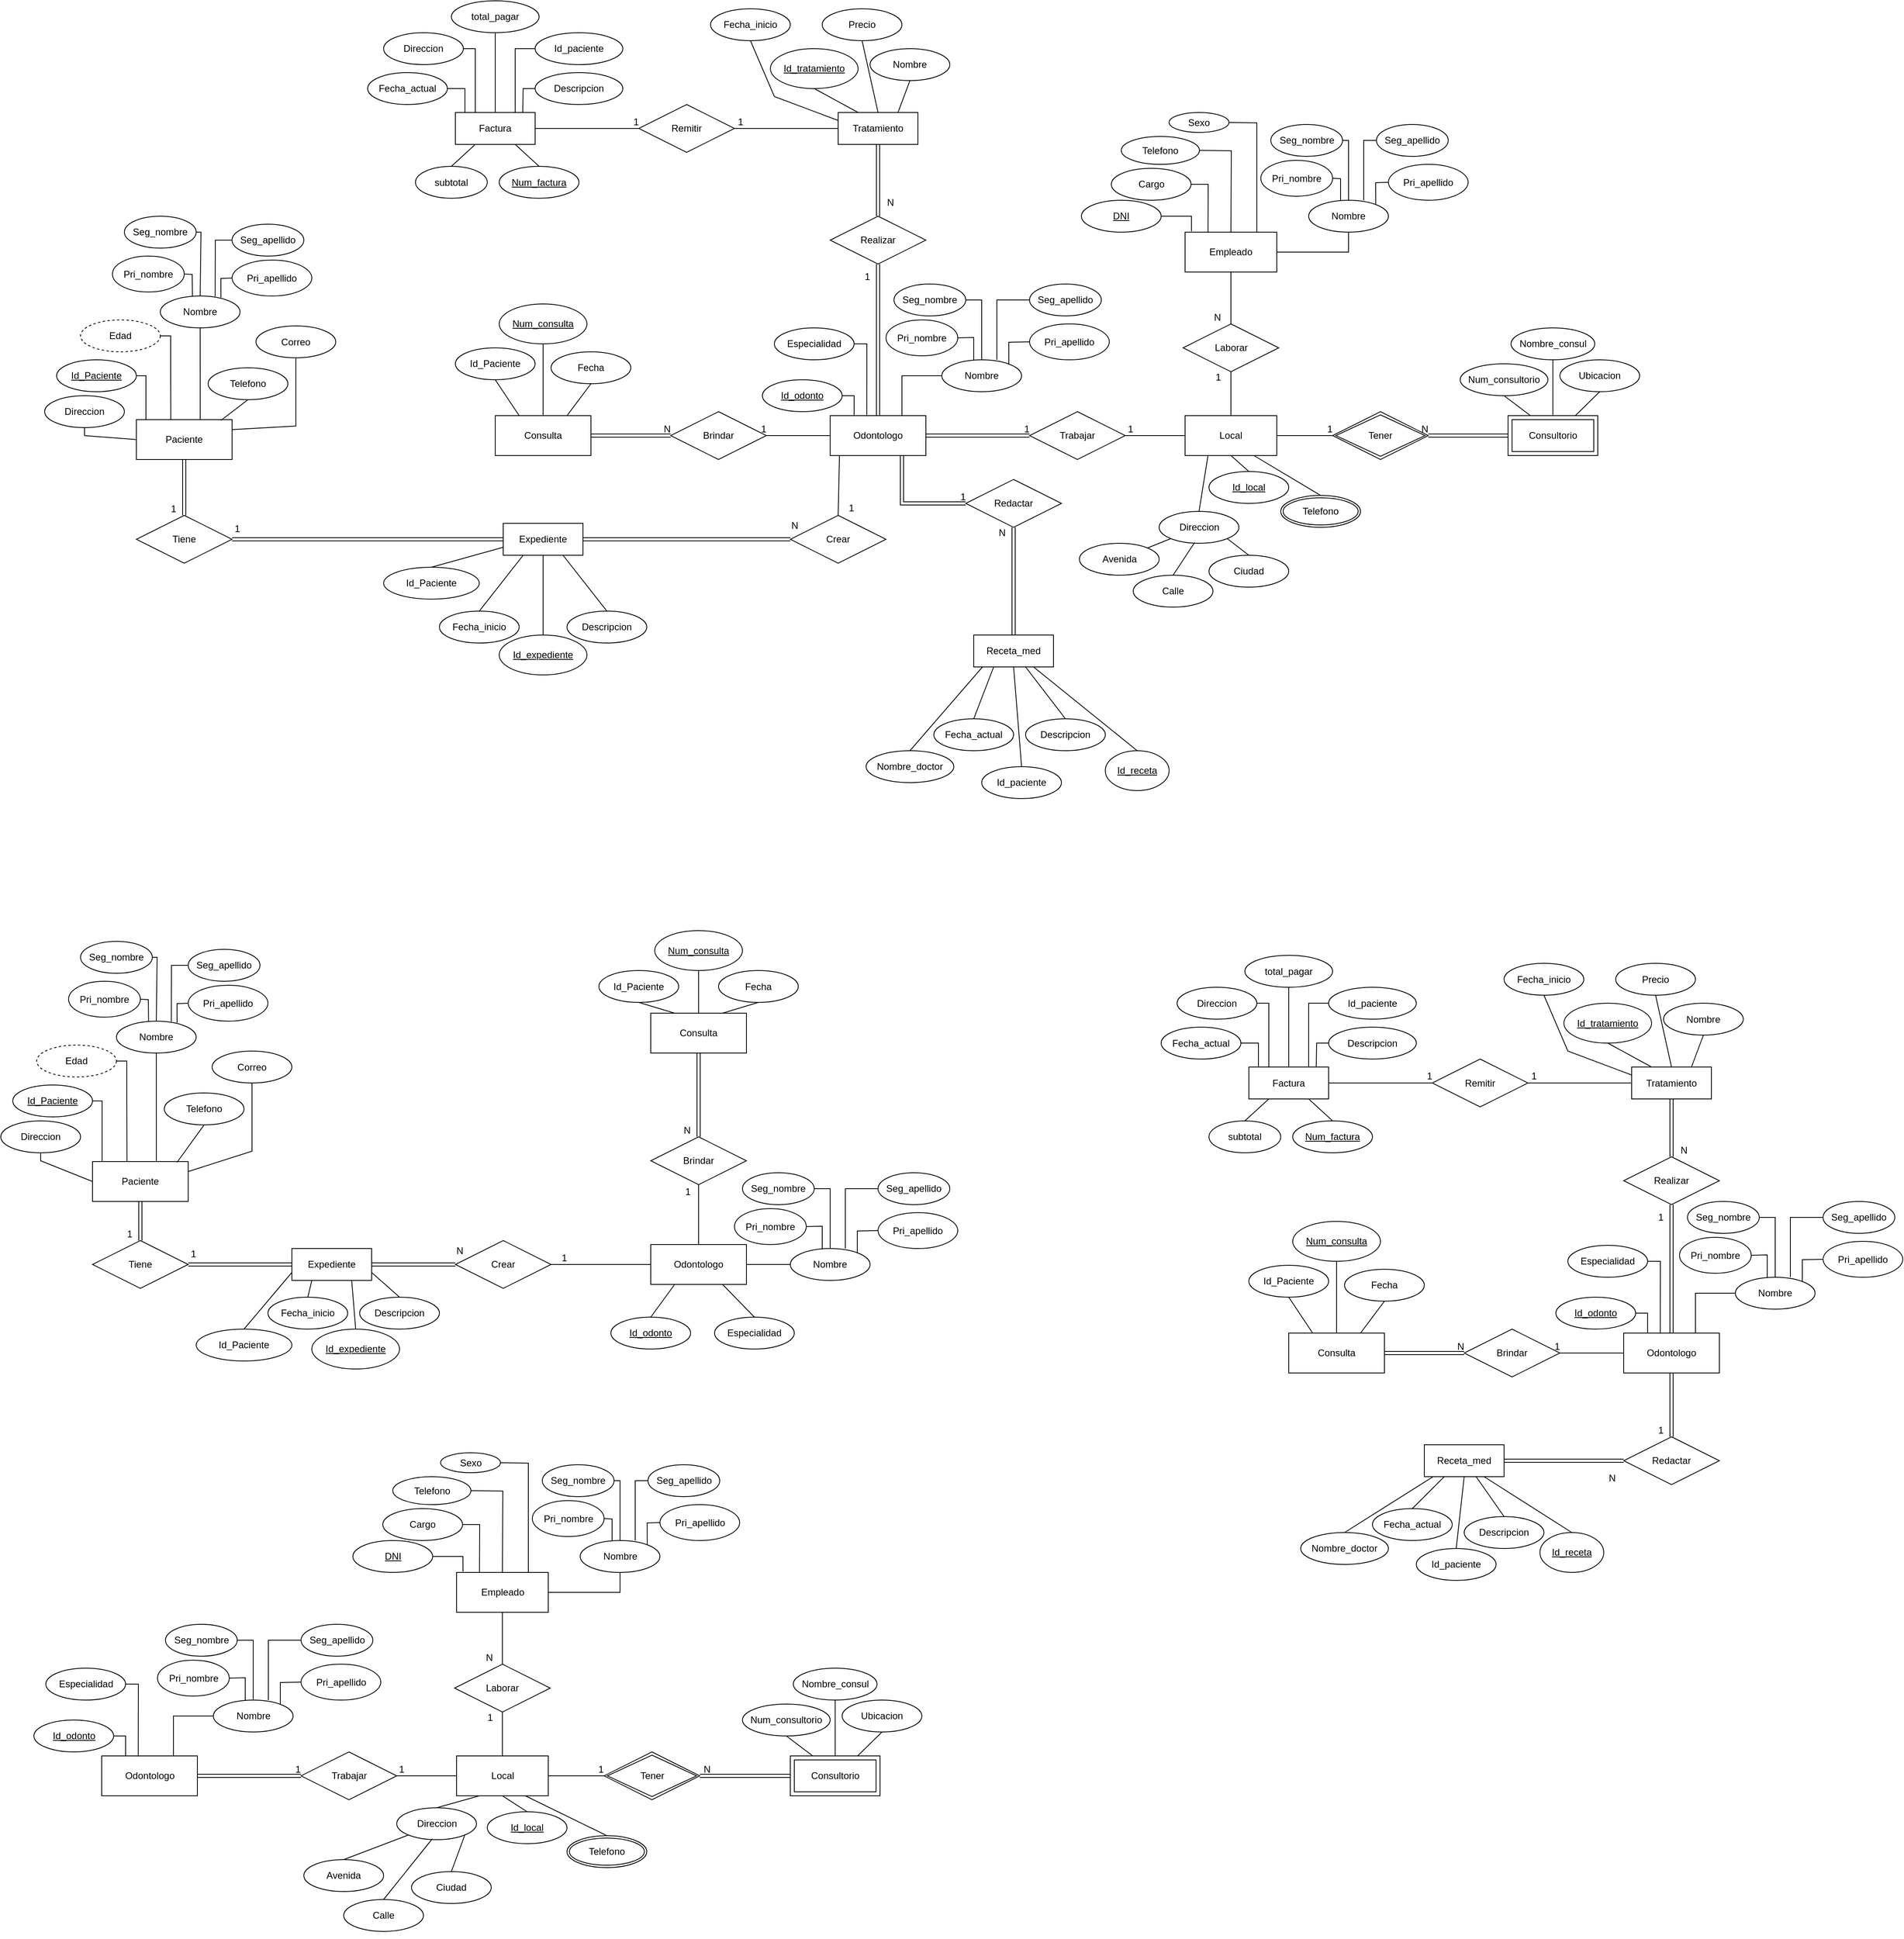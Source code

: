 <mxfile version="14.8.0" type="github">
  <diagram id="h45ioUsLcYEOvyfmPusR" name="Page-1">
    <mxGraphModel dx="2383" dy="1395" grid="1" gridSize="10" guides="1" tooltips="1" connect="1" arrows="1" fold="1" page="1" pageScale="1" pageWidth="1600" pageHeight="1200" math="0" shadow="0">
      <root>
        <mxCell id="0" />
        <mxCell id="1" parent="0" />
        <mxCell id="c5oL4LvPN0ZJ6BUYrRpY-1" value="Paciente" style="whiteSpace=wrap;html=1;align=center;" parent="1" vertex="1">
          <mxGeometry x="480" y="575" width="120" height="50" as="geometry" />
        </mxCell>
        <mxCell id="c5oL4LvPN0ZJ6BUYrRpY-2" value="Consulta" style="whiteSpace=wrap;html=1;align=center;" parent="1" vertex="1">
          <mxGeometry x="930" y="570" width="120" height="50" as="geometry" />
        </mxCell>
        <mxCell id="c5oL4LvPN0ZJ6BUYrRpY-3" value="Odontologo" style="whiteSpace=wrap;html=1;align=center;" parent="1" vertex="1">
          <mxGeometry x="1350" y="570" width="120" height="50" as="geometry" />
        </mxCell>
        <mxCell id="c5oL4LvPN0ZJ6BUYrRpY-4" value="Tratamiento" style="whiteSpace=wrap;html=1;align=center;" parent="1" vertex="1">
          <mxGeometry x="1360" y="190" width="100" height="40" as="geometry" />
        </mxCell>
        <mxCell id="c5oL4LvPN0ZJ6BUYrRpY-5" value="Receta_med" style="whiteSpace=wrap;html=1;align=center;" parent="1" vertex="1">
          <mxGeometry x="1530" y="845" width="100" height="40" as="geometry" />
        </mxCell>
        <mxCell id="c5oL4LvPN0ZJ6BUYrRpY-7" value="Expediente" style="whiteSpace=wrap;html=1;align=center;" parent="1" vertex="1">
          <mxGeometry x="940" y="705" width="100" height="40" as="geometry" />
        </mxCell>
        <mxCell id="c5oL4LvPN0ZJ6BUYrRpY-11" value="Id_Paciente" style="ellipse;whiteSpace=wrap;html=1;align=center;fontStyle=4;" parent="1" vertex="1">
          <mxGeometry x="380" y="500" width="100" height="40" as="geometry" />
        </mxCell>
        <mxCell id="c5oL4LvPN0ZJ6BUYrRpY-13" value="Nombre" style="ellipse;whiteSpace=wrap;html=1;align=center;" parent="1" vertex="1">
          <mxGeometry x="510" y="420" width="100" height="40" as="geometry" />
        </mxCell>
        <mxCell id="c5oL4LvPN0ZJ6BUYrRpY-14" value="Direccion" style="ellipse;whiteSpace=wrap;html=1;align=center;" parent="1" vertex="1">
          <mxGeometry x="365" y="545" width="100" height="40" as="geometry" />
        </mxCell>
        <mxCell id="c5oL4LvPN0ZJ6BUYrRpY-15" value="Telefono" style="ellipse;whiteSpace=wrap;html=1;align=center;" parent="1" vertex="1">
          <mxGeometry x="570" y="510" width="100" height="40" as="geometry" />
        </mxCell>
        <mxCell id="c5oL4LvPN0ZJ6BUYrRpY-16" value="Correo" style="ellipse;whiteSpace=wrap;html=1;align=center;" parent="1" vertex="1">
          <mxGeometry x="630" y="457.5" width="100" height="40" as="geometry" />
        </mxCell>
        <mxCell id="c5oL4LvPN0ZJ6BUYrRpY-17" value="Edad" style="ellipse;whiteSpace=wrap;html=1;align=center;dashed=1;" parent="1" vertex="1">
          <mxGeometry x="410" y="450" width="100" height="40" as="geometry" />
        </mxCell>
        <mxCell id="c5oL4LvPN0ZJ6BUYrRpY-19" value="" style="endArrow=none;html=1;rounded=0;exitX=1;exitY=0.5;exitDx=0;exitDy=0;entryX=0.36;entryY=-0.004;entryDx=0;entryDy=0;entryPerimeter=0;" parent="1" source="c5oL4LvPN0ZJ6BUYrRpY-17" target="c5oL4LvPN0ZJ6BUYrRpY-1" edge="1">
          <mxGeometry relative="1" as="geometry">
            <mxPoint x="520" y="530" as="sourcePoint" />
            <mxPoint x="680" y="530" as="targetPoint" />
            <Array as="points">
              <mxPoint x="523" y="470" />
              <mxPoint x="523" y="520" />
            </Array>
          </mxGeometry>
        </mxCell>
        <mxCell id="c5oL4LvPN0ZJ6BUYrRpY-20" value="" style="endArrow=none;html=1;rounded=0;exitX=0.667;exitY=-0.012;exitDx=0;exitDy=0;entryX=0.5;entryY=1;entryDx=0;entryDy=0;exitPerimeter=0;" parent="1" source="c5oL4LvPN0ZJ6BUYrRpY-1" target="c5oL4LvPN0ZJ6BUYrRpY-13" edge="1">
          <mxGeometry relative="1" as="geometry">
            <mxPoint x="630" y="590" as="sourcePoint" />
            <mxPoint x="790" y="590" as="targetPoint" />
          </mxGeometry>
        </mxCell>
        <mxCell id="c5oL4LvPN0ZJ6BUYrRpY-21" value="" style="endArrow=none;html=1;rounded=0;exitX=0.883;exitY=0.02;exitDx=0;exitDy=0;entryX=0.5;entryY=1;entryDx=0;entryDy=0;exitPerimeter=0;" parent="1" source="c5oL4LvPN0ZJ6BUYrRpY-1" target="c5oL4LvPN0ZJ6BUYrRpY-15" edge="1">
          <mxGeometry relative="1" as="geometry">
            <mxPoint x="670" y="620" as="sourcePoint" />
            <mxPoint x="830" y="620" as="targetPoint" />
          </mxGeometry>
        </mxCell>
        <mxCell id="c5oL4LvPN0ZJ6BUYrRpY-22" value="" style="endArrow=none;html=1;rounded=0;exitX=1;exitY=0.25;exitDx=0;exitDy=0;entryX=0.5;entryY=1;entryDx=0;entryDy=0;" parent="1" source="c5oL4LvPN0ZJ6BUYrRpY-1" target="c5oL4LvPN0ZJ6BUYrRpY-16" edge="1">
          <mxGeometry relative="1" as="geometry">
            <mxPoint x="690" y="640" as="sourcePoint" />
            <mxPoint x="850" y="640" as="targetPoint" />
            <Array as="points">
              <mxPoint x="680" y="583" />
            </Array>
          </mxGeometry>
        </mxCell>
        <mxCell id="c5oL4LvPN0ZJ6BUYrRpY-23" value="" style="endArrow=none;html=1;rounded=0;exitX=1;exitY=0.5;exitDx=0;exitDy=0;entryX=0.1;entryY=0;entryDx=0;entryDy=0;entryPerimeter=0;" parent="1" source="c5oL4LvPN0ZJ6BUYrRpY-11" target="c5oL4LvPN0ZJ6BUYrRpY-1" edge="1">
          <mxGeometry relative="1" as="geometry">
            <mxPoint x="450" y="680" as="sourcePoint" />
            <mxPoint x="610" y="680" as="targetPoint" />
            <Array as="points">
              <mxPoint x="492" y="520" />
            </Array>
          </mxGeometry>
        </mxCell>
        <mxCell id="c5oL4LvPN0ZJ6BUYrRpY-24" value="" style="endArrow=none;html=1;rounded=0;exitX=0.5;exitY=1;exitDx=0;exitDy=0;entryX=0;entryY=0.5;entryDx=0;entryDy=0;" parent="1" source="c5oL4LvPN0ZJ6BUYrRpY-14" target="c5oL4LvPN0ZJ6BUYrRpY-1" edge="1">
          <mxGeometry relative="1" as="geometry">
            <mxPoint x="450" y="660" as="sourcePoint" />
            <mxPoint x="610" y="660" as="targetPoint" />
            <Array as="points">
              <mxPoint x="415" y="595" />
            </Array>
          </mxGeometry>
        </mxCell>
        <mxCell id="c5oL4LvPN0ZJ6BUYrRpY-26" value="Num_consulta" style="ellipse;whiteSpace=wrap;html=1;align=center;fontStyle=4;" parent="1" vertex="1">
          <mxGeometry x="935" y="430" width="110" height="50" as="geometry" />
        </mxCell>
        <mxCell id="c5oL4LvPN0ZJ6BUYrRpY-28" value="Fecha" style="ellipse;whiteSpace=wrap;html=1;align=center;" parent="1" vertex="1">
          <mxGeometry x="1000" y="490" width="100" height="40" as="geometry" />
        </mxCell>
        <mxCell id="c5oL4LvPN0ZJ6BUYrRpY-30" value="Pri_nombre" style="ellipse;whiteSpace=wrap;html=1;align=center;" parent="1" vertex="1">
          <mxGeometry x="450" y="370" width="90" height="45" as="geometry" />
        </mxCell>
        <mxCell id="c5oL4LvPN0ZJ6BUYrRpY-32" value="Seg_nombre" style="ellipse;whiteSpace=wrap;html=1;align=center;" parent="1" vertex="1">
          <mxGeometry x="465" y="320" width="90" height="40" as="geometry" />
        </mxCell>
        <mxCell id="c5oL4LvPN0ZJ6BUYrRpY-33" value="Pri_apellido" style="ellipse;whiteSpace=wrap;html=1;align=center;" parent="1" vertex="1">
          <mxGeometry x="600" y="375" width="100" height="45" as="geometry" />
        </mxCell>
        <mxCell id="c5oL4LvPN0ZJ6BUYrRpY-34" value="Seg_apellido" style="ellipse;whiteSpace=wrap;html=1;align=center;" parent="1" vertex="1">
          <mxGeometry x="600" y="330" width="90" height="40" as="geometry" />
        </mxCell>
        <mxCell id="c5oL4LvPN0ZJ6BUYrRpY-35" value="" style="endArrow=none;html=1;rounded=0;exitX=1;exitY=0.5;exitDx=0;exitDy=0;entryX=0.403;entryY=0.008;entryDx=0;entryDy=0;entryPerimeter=0;" parent="1" source="c5oL4LvPN0ZJ6BUYrRpY-30" target="c5oL4LvPN0ZJ6BUYrRpY-13" edge="1">
          <mxGeometry relative="1" as="geometry">
            <mxPoint x="580" y="400" as="sourcePoint" />
            <mxPoint x="740" y="400" as="targetPoint" />
            <Array as="points">
              <mxPoint x="550" y="393" />
            </Array>
          </mxGeometry>
        </mxCell>
        <mxCell id="c5oL4LvPN0ZJ6BUYrRpY-37" value="" style="endArrow=none;html=1;rounded=0;exitX=1;exitY=0.5;exitDx=0;exitDy=0;entryX=0.5;entryY=0;entryDx=0;entryDy=0;" parent="1" source="c5oL4LvPN0ZJ6BUYrRpY-32" target="c5oL4LvPN0ZJ6BUYrRpY-13" edge="1">
          <mxGeometry relative="1" as="geometry">
            <mxPoint x="670" y="320" as="sourcePoint" />
            <mxPoint x="830" y="320" as="targetPoint" />
            <Array as="points">
              <mxPoint x="561" y="340" />
            </Array>
          </mxGeometry>
        </mxCell>
        <mxCell id="c5oL4LvPN0ZJ6BUYrRpY-38" value="" style="endArrow=none;html=1;rounded=0;exitX=0.688;exitY=0.013;exitDx=0;exitDy=0;exitPerimeter=0;entryX=0;entryY=0.5;entryDx=0;entryDy=0;" parent="1" source="c5oL4LvPN0ZJ6BUYrRpY-13" target="c5oL4LvPN0ZJ6BUYrRpY-34" edge="1">
          <mxGeometry relative="1" as="geometry">
            <mxPoint x="600" y="310" as="sourcePoint" />
            <mxPoint x="760" y="310" as="targetPoint" />
            <Array as="points">
              <mxPoint x="579" y="350" />
            </Array>
          </mxGeometry>
        </mxCell>
        <mxCell id="c5oL4LvPN0ZJ6BUYrRpY-39" value="" style="endArrow=none;html=1;rounded=0;entryX=0;entryY=0.5;entryDx=0;entryDy=0;exitX=0.76;exitY=0.049;exitDx=0;exitDy=0;exitPerimeter=0;" parent="1" source="c5oL4LvPN0ZJ6BUYrRpY-13" target="c5oL4LvPN0ZJ6BUYrRpY-33" edge="1">
          <mxGeometry relative="1" as="geometry">
            <mxPoint x="605" y="426" as="sourcePoint" />
            <mxPoint x="800" y="320" as="targetPoint" />
            <Array as="points">
              <mxPoint x="586" y="398" />
            </Array>
          </mxGeometry>
        </mxCell>
        <mxCell id="c5oL4LvPN0ZJ6BUYrRpY-40" value="" style="endArrow=none;html=1;rounded=0;exitX=0.5;exitY=1;exitDx=0;exitDy=0;entryX=0.5;entryY=0;entryDx=0;entryDy=0;" parent="1" source="c5oL4LvPN0ZJ6BUYrRpY-26" target="c5oL4LvPN0ZJ6BUYrRpY-2" edge="1">
          <mxGeometry relative="1" as="geometry">
            <mxPoint x="1070" y="580" as="sourcePoint" />
            <mxPoint x="1230" y="580" as="targetPoint" />
          </mxGeometry>
        </mxCell>
        <mxCell id="c5oL4LvPN0ZJ6BUYrRpY-41" value="" style="endArrow=none;html=1;rounded=0;exitX=0.75;exitY=0;exitDx=0;exitDy=0;entryX=0.5;entryY=1;entryDx=0;entryDy=0;" parent="1" source="c5oL4LvPN0ZJ6BUYrRpY-2" target="c5oL4LvPN0ZJ6BUYrRpY-28" edge="1">
          <mxGeometry relative="1" as="geometry">
            <mxPoint x="1050" y="440" as="sourcePoint" />
            <mxPoint x="1210" y="440" as="targetPoint" />
          </mxGeometry>
        </mxCell>
        <mxCell id="c5oL4LvPN0ZJ6BUYrRpY-56" value="" style="endArrow=none;html=1;rounded=0;exitX=0.75;exitY=0;exitDx=0;exitDy=0;entryX=0;entryY=0.5;entryDx=0;entryDy=0;" parent="1" source="c5oL4LvPN0ZJ6BUYrRpY-3" target="c5oL4LvPN0ZJ6BUYrRpY-155" edge="1">
          <mxGeometry relative="1" as="geometry">
            <mxPoint x="1520" y="560" as="sourcePoint" />
            <mxPoint x="1510" y="550" as="targetPoint" />
            <Array as="points">
              <mxPoint x="1440" y="520" />
            </Array>
          </mxGeometry>
        </mxCell>
        <mxCell id="c5oL4LvPN0ZJ6BUYrRpY-58" value="" style="endArrow=none;html=1;rounded=0;exitX=1;exitY=0.5;exitDx=0;exitDy=0;entryX=0.25;entryY=0;entryDx=0;entryDy=0;" parent="1" source="C20tuR46ZFIST6imAg5p-44" target="c5oL4LvPN0ZJ6BUYrRpY-3" edge="1">
          <mxGeometry relative="1" as="geometry">
            <mxPoint x="1365" y="540" as="sourcePoint" />
            <mxPoint x="1680" y="530" as="targetPoint" />
            <Array as="points">
              <mxPoint x="1380" y="545" />
            </Array>
          </mxGeometry>
        </mxCell>
        <mxCell id="c5oL4LvPN0ZJ6BUYrRpY-60" value="Especialidad" style="ellipse;whiteSpace=wrap;html=1;align=center;" parent="1" vertex="1">
          <mxGeometry x="1280" y="460" width="100" height="40" as="geometry" />
        </mxCell>
        <mxCell id="c5oL4LvPN0ZJ6BUYrRpY-61" value="" style="endArrow=none;html=1;rounded=0;entryX=1;entryY=0.5;entryDx=0;entryDy=0;exitX=0.382;exitY=0.015;exitDx=0;exitDy=0;exitPerimeter=0;" parent="1" source="c5oL4LvPN0ZJ6BUYrRpY-3" target="c5oL4LvPN0ZJ6BUYrRpY-60" edge="1">
          <mxGeometry relative="1" as="geometry">
            <mxPoint x="1450" y="620" as="sourcePoint" />
            <mxPoint x="1370" y="410" as="targetPoint" />
            <Array as="points">
              <mxPoint x="1396" y="480" />
            </Array>
          </mxGeometry>
        </mxCell>
        <mxCell id="c5oL4LvPN0ZJ6BUYrRpY-65" value="Brindar" style="shape=rhombus;perimeter=rhombusPerimeter;whiteSpace=wrap;html=1;align=center;" parent="1" vertex="1">
          <mxGeometry x="1150" y="565" width="120" height="60" as="geometry" />
        </mxCell>
        <mxCell id="c5oL4LvPN0ZJ6BUYrRpY-66" value="" style="shape=link;html=1;rounded=0;exitX=1;exitY=0.5;exitDx=0;exitDy=0;entryX=0;entryY=0.5;entryDx=0;entryDy=0;" parent="1" source="c5oL4LvPN0ZJ6BUYrRpY-2" target="c5oL4LvPN0ZJ6BUYrRpY-65" edge="1">
          <mxGeometry relative="1" as="geometry">
            <mxPoint x="1100" y="540" as="sourcePoint" />
            <mxPoint x="1260" y="540" as="targetPoint" />
          </mxGeometry>
        </mxCell>
        <mxCell id="c5oL4LvPN0ZJ6BUYrRpY-67" value="N" style="resizable=0;html=1;align=right;verticalAlign=bottom;" parent="c5oL4LvPN0ZJ6BUYrRpY-66" connectable="0" vertex="1">
          <mxGeometry x="1" relative="1" as="geometry" />
        </mxCell>
        <mxCell id="c5oL4LvPN0ZJ6BUYrRpY-69" value="" style="endArrow=none;html=1;rounded=0;entryX=1;entryY=0.5;entryDx=0;entryDy=0;exitX=0;exitY=0.5;exitDx=0;exitDy=0;" parent="1" source="c5oL4LvPN0ZJ6BUYrRpY-3" target="c5oL4LvPN0ZJ6BUYrRpY-65" edge="1">
          <mxGeometry relative="1" as="geometry">
            <mxPoint x="1100" y="450" as="sourcePoint" />
            <mxPoint x="1260" y="450" as="targetPoint" />
          </mxGeometry>
        </mxCell>
        <mxCell id="c5oL4LvPN0ZJ6BUYrRpY-70" value="1" style="resizable=0;html=1;align=right;verticalAlign=bottom;" parent="c5oL4LvPN0ZJ6BUYrRpY-69" connectable="0" vertex="1">
          <mxGeometry x="1" relative="1" as="geometry" />
        </mxCell>
        <mxCell id="c5oL4LvPN0ZJ6BUYrRpY-72" value="Realizar" style="shape=rhombus;perimeter=rhombusPerimeter;whiteSpace=wrap;html=1;align=center;" parent="1" vertex="1">
          <mxGeometry x="1350" y="320" width="120" height="60" as="geometry" />
        </mxCell>
        <mxCell id="c5oL4LvPN0ZJ6BUYrRpY-74" value="Id_tratamiento" style="ellipse;whiteSpace=wrap;html=1;align=center;fontStyle=4;" parent="1" vertex="1">
          <mxGeometry x="1275" y="110" width="110" height="50" as="geometry" />
        </mxCell>
        <mxCell id="c5oL4LvPN0ZJ6BUYrRpY-75" value="Nombre" style="ellipse;whiteSpace=wrap;html=1;align=center;" parent="1" vertex="1">
          <mxGeometry x="1400" y="110" width="100" height="40" as="geometry" />
        </mxCell>
        <mxCell id="c5oL4LvPN0ZJ6BUYrRpY-76" value="Precio" style="ellipse;whiteSpace=wrap;html=1;align=center;" parent="1" vertex="1">
          <mxGeometry x="1340" y="60" width="100" height="40" as="geometry" />
        </mxCell>
        <mxCell id="c5oL4LvPN0ZJ6BUYrRpY-77" value="" style="endArrow=none;html=1;rounded=0;exitX=0.25;exitY=0;exitDx=0;exitDy=0;entryX=0.5;entryY=1;entryDx=0;entryDy=0;" parent="1" source="c5oL4LvPN0ZJ6BUYrRpY-4" target="c5oL4LvPN0ZJ6BUYrRpY-74" edge="1">
          <mxGeometry relative="1" as="geometry">
            <mxPoint x="1540" y="40" as="sourcePoint" />
            <mxPoint x="1700" y="40" as="targetPoint" />
          </mxGeometry>
        </mxCell>
        <mxCell id="c5oL4LvPN0ZJ6BUYrRpY-78" value="" style="endArrow=none;html=1;rounded=0;exitX=0.5;exitY=0;exitDx=0;exitDy=0;entryX=0.5;entryY=1;entryDx=0;entryDy=0;" parent="1" source="c5oL4LvPN0ZJ6BUYrRpY-4" target="c5oL4LvPN0ZJ6BUYrRpY-76" edge="1">
          <mxGeometry relative="1" as="geometry">
            <mxPoint x="1560" y="20" as="sourcePoint" />
            <mxPoint x="1720" y="20" as="targetPoint" />
          </mxGeometry>
        </mxCell>
        <mxCell id="c5oL4LvPN0ZJ6BUYrRpY-79" value="" style="endArrow=none;html=1;rounded=0;exitX=0.75;exitY=0;exitDx=0;exitDy=0;entryX=0.5;entryY=1;entryDx=0;entryDy=0;" parent="1" source="c5oL4LvPN0ZJ6BUYrRpY-4" target="c5oL4LvPN0ZJ6BUYrRpY-75" edge="1">
          <mxGeometry relative="1" as="geometry">
            <mxPoint x="1570" y="60" as="sourcePoint" />
            <mxPoint x="1730" y="60" as="targetPoint" />
          </mxGeometry>
        </mxCell>
        <mxCell id="c5oL4LvPN0ZJ6BUYrRpY-85" value="" style="shape=link;html=1;rounded=0;entryX=0.5;entryY=1;entryDx=0;entryDy=0;exitX=0.5;exitY=0;exitDx=0;exitDy=0;" parent="1" source="c5oL4LvPN0ZJ6BUYrRpY-72" target="c5oL4LvPN0ZJ6BUYrRpY-4" edge="1">
          <mxGeometry relative="1" as="geometry">
            <mxPoint x="1550" y="210" as="sourcePoint" />
            <mxPoint x="1650" y="270" as="targetPoint" />
          </mxGeometry>
        </mxCell>
        <mxCell id="c5oL4LvPN0ZJ6BUYrRpY-86" value="N" style="resizable=0;html=1;align=right;verticalAlign=bottom;" parent="c5oL4LvPN0ZJ6BUYrRpY-85" connectable="0" vertex="1">
          <mxGeometry x="1" relative="1" as="geometry">
            <mxPoint x="20" y="81" as="offset" />
          </mxGeometry>
        </mxCell>
        <mxCell id="c5oL4LvPN0ZJ6BUYrRpY-89" value="Id_expediente" style="ellipse;whiteSpace=wrap;html=1;align=center;fontStyle=4;" parent="1" vertex="1">
          <mxGeometry x="935" y="845" width="110" height="50" as="geometry" />
        </mxCell>
        <mxCell id="c5oL4LvPN0ZJ6BUYrRpY-90" value="Fecha_inicio" style="ellipse;whiteSpace=wrap;html=1;align=center;" parent="1" vertex="1">
          <mxGeometry x="860" y="815" width="100" height="40" as="geometry" />
        </mxCell>
        <mxCell id="c5oL4LvPN0ZJ6BUYrRpY-91" value="&lt;div&gt;Descripcion&lt;/div&gt;" style="ellipse;whiteSpace=wrap;html=1;align=center;" parent="1" vertex="1">
          <mxGeometry x="1020" y="815" width="100" height="40" as="geometry" />
        </mxCell>
        <mxCell id="c5oL4LvPN0ZJ6BUYrRpY-93" value="Fecha_inicio" style="ellipse;whiteSpace=wrap;html=1;align=center;" parent="1" vertex="1">
          <mxGeometry x="1200" y="60" width="100" height="40" as="geometry" />
        </mxCell>
        <mxCell id="c5oL4LvPN0ZJ6BUYrRpY-95" value="" style="endArrow=none;html=1;rounded=0;exitX=0.5;exitY=1;exitDx=0;exitDy=0;entryX=0;entryY=0.25;entryDx=0;entryDy=0;" parent="1" source="c5oL4LvPN0ZJ6BUYrRpY-93" target="c5oL4LvPN0ZJ6BUYrRpY-4" edge="1">
          <mxGeometry relative="1" as="geometry">
            <mxPoint x="1150" y="120" as="sourcePoint" />
            <mxPoint x="1280" y="210" as="targetPoint" />
            <Array as="points">
              <mxPoint x="1280" y="170" />
            </Array>
          </mxGeometry>
        </mxCell>
        <mxCell id="c5oL4LvPN0ZJ6BUYrRpY-97" value="" style="endArrow=none;html=1;rounded=0;exitX=0.5;exitY=0;exitDx=0;exitDy=0;entryX=0.75;entryY=1;entryDx=0;entryDy=0;" parent="1" source="c5oL4LvPN0ZJ6BUYrRpY-91" target="c5oL4LvPN0ZJ6BUYrRpY-7" edge="1">
          <mxGeometry relative="1" as="geometry">
            <mxPoint x="830" y="735" as="sourcePoint" />
            <mxPoint x="990" y="735" as="targetPoint" />
          </mxGeometry>
        </mxCell>
        <mxCell id="c5oL4LvPN0ZJ6BUYrRpY-98" value="" style="endArrow=none;html=1;rounded=0;exitX=0.5;exitY=0;exitDx=0;exitDy=0;entryX=0.5;entryY=1;entryDx=0;entryDy=0;" parent="1" source="c5oL4LvPN0ZJ6BUYrRpY-89" target="c5oL4LvPN0ZJ6BUYrRpY-7" edge="1">
          <mxGeometry relative="1" as="geometry">
            <mxPoint x="840" y="745" as="sourcePoint" />
            <mxPoint x="1000" y="745" as="targetPoint" />
          </mxGeometry>
        </mxCell>
        <mxCell id="c5oL4LvPN0ZJ6BUYrRpY-99" value="" style="endArrow=none;html=1;rounded=0;exitX=0.5;exitY=0;exitDx=0;exitDy=0;entryX=0.25;entryY=1;entryDx=0;entryDy=0;" parent="1" source="c5oL4LvPN0ZJ6BUYrRpY-90" target="c5oL4LvPN0ZJ6BUYrRpY-7" edge="1">
          <mxGeometry relative="1" as="geometry">
            <mxPoint x="850" y="755" as="sourcePoint" />
            <mxPoint x="1010" y="755" as="targetPoint" />
          </mxGeometry>
        </mxCell>
        <mxCell id="c5oL4LvPN0ZJ6BUYrRpY-102" value="Crear" style="shape=rhombus;perimeter=rhombusPerimeter;whiteSpace=wrap;html=1;align=center;" parent="1" vertex="1">
          <mxGeometry x="1300" y="695" width="120" height="60" as="geometry" />
        </mxCell>
        <mxCell id="c5oL4LvPN0ZJ6BUYrRpY-105" value="" style="shape=link;html=1;rounded=0;exitX=1;exitY=0.5;exitDx=0;exitDy=0;entryX=0;entryY=0.5;entryDx=0;entryDy=0;" parent="1" source="c5oL4LvPN0ZJ6BUYrRpY-7" target="c5oL4LvPN0ZJ6BUYrRpY-102" edge="1">
          <mxGeometry relative="1" as="geometry">
            <mxPoint x="1040" y="774.5" as="sourcePoint" />
            <mxPoint x="1130" y="725" as="targetPoint" />
          </mxGeometry>
        </mxCell>
        <mxCell id="c5oL4LvPN0ZJ6BUYrRpY-106" value="N" style="resizable=0;html=1;align=right;verticalAlign=bottom;" parent="c5oL4LvPN0ZJ6BUYrRpY-105" connectable="0" vertex="1">
          <mxGeometry x="1" relative="1" as="geometry">
            <mxPoint x="10" y="-9" as="offset" />
          </mxGeometry>
        </mxCell>
        <mxCell id="c5oL4LvPN0ZJ6BUYrRpY-110" value="" style="endArrow=none;html=1;rounded=0;exitX=0.097;exitY=0.997;exitDx=0;exitDy=0;entryX=0.5;entryY=0;entryDx=0;entryDy=0;exitPerimeter=0;" parent="1" source="c5oL4LvPN0ZJ6BUYrRpY-3" target="c5oL4LvPN0ZJ6BUYrRpY-102" edge="1">
          <mxGeometry relative="1" as="geometry">
            <mxPoint x="1400" y="625" as="sourcePoint" />
            <mxPoint x="1400" y="795" as="targetPoint" />
          </mxGeometry>
        </mxCell>
        <mxCell id="c5oL4LvPN0ZJ6BUYrRpY-111" value="1" style="resizable=0;html=1;align=right;verticalAlign=bottom;" parent="c5oL4LvPN0ZJ6BUYrRpY-110" connectable="0" vertex="1">
          <mxGeometry x="1" relative="1" as="geometry">
            <mxPoint x="20" as="offset" />
          </mxGeometry>
        </mxCell>
        <mxCell id="c5oL4LvPN0ZJ6BUYrRpY-112" value="Redactar" style="shape=rhombus;perimeter=rhombusPerimeter;whiteSpace=wrap;html=1;align=center;" parent="1" vertex="1">
          <mxGeometry x="1520" y="650" width="120" height="60" as="geometry" />
        </mxCell>
        <mxCell id="c5oL4LvPN0ZJ6BUYrRpY-117" value="&lt;div&gt;Descripcion&lt;/div&gt;" style="ellipse;whiteSpace=wrap;html=1;align=center;" parent="1" vertex="1">
          <mxGeometry x="1595" y="950" width="100" height="40" as="geometry" />
        </mxCell>
        <mxCell id="c5oL4LvPN0ZJ6BUYrRpY-118" value="Id_receta" style="ellipse;whiteSpace=wrap;html=1;align=center;fontStyle=4;" parent="1" vertex="1">
          <mxGeometry x="1695" y="990" width="80" height="50" as="geometry" />
        </mxCell>
        <mxCell id="c5oL4LvPN0ZJ6BUYrRpY-119" value="Fecha_actual" style="ellipse;whiteSpace=wrap;html=1;align=center;" parent="1" vertex="1">
          <mxGeometry x="1480" y="950" width="100" height="40" as="geometry" />
        </mxCell>
        <mxCell id="c5oL4LvPN0ZJ6BUYrRpY-120" value="" style="endArrow=none;html=1;rounded=0;exitX=0.5;exitY=0;exitDx=0;exitDy=0;entryX=0.25;entryY=1;entryDx=0;entryDy=0;" parent="1" source="c5oL4LvPN0ZJ6BUYrRpY-119" target="c5oL4LvPN0ZJ6BUYrRpY-5" edge="1">
          <mxGeometry relative="1" as="geometry">
            <mxPoint x="1570" y="1015" as="sourcePoint" />
            <mxPoint x="1730" y="1015" as="targetPoint" />
          </mxGeometry>
        </mxCell>
        <mxCell id="c5oL4LvPN0ZJ6BUYrRpY-121" value="" style="endArrow=none;html=1;rounded=0;exitX=0.5;exitY=0;exitDx=0;exitDy=0;entryX=0.65;entryY=1;entryDx=0;entryDy=0;entryPerimeter=0;" parent="1" source="c5oL4LvPN0ZJ6BUYrRpY-117" target="c5oL4LvPN0ZJ6BUYrRpY-5" edge="1">
          <mxGeometry relative="1" as="geometry">
            <mxPoint x="1770" y="945" as="sourcePoint" />
            <mxPoint x="1930" y="945" as="targetPoint" />
          </mxGeometry>
        </mxCell>
        <mxCell id="c5oL4LvPN0ZJ6BUYrRpY-122" value="" style="endArrow=none;html=1;rounded=0;exitX=0.5;exitY=0;exitDx=0;exitDy=0;entryX=0.75;entryY=1;entryDx=0;entryDy=0;" parent="1" source="c5oL4LvPN0ZJ6BUYrRpY-118" target="c5oL4LvPN0ZJ6BUYrRpY-5" edge="1">
          <mxGeometry relative="1" as="geometry">
            <mxPoint x="1770" y="945" as="sourcePoint" />
            <mxPoint x="1700" y="895" as="targetPoint" />
          </mxGeometry>
        </mxCell>
        <mxCell id="c5oL4LvPN0ZJ6BUYrRpY-125" value="" style="shape=link;html=1;rounded=0;exitX=0.75;exitY=1;exitDx=0;exitDy=0;entryX=0;entryY=0.5;entryDx=0;entryDy=0;" parent="1" source="c5oL4LvPN0ZJ6BUYrRpY-3" target="c5oL4LvPN0ZJ6BUYrRpY-112" edge="1">
          <mxGeometry relative="1" as="geometry">
            <mxPoint x="1500" y="660" as="sourcePoint" />
            <mxPoint x="1660" y="660" as="targetPoint" />
            <Array as="points">
              <mxPoint x="1440" y="680" />
              <mxPoint x="1480" y="680" />
            </Array>
          </mxGeometry>
        </mxCell>
        <mxCell id="c5oL4LvPN0ZJ6BUYrRpY-126" value="1" style="resizable=0;html=1;align=right;verticalAlign=bottom;" parent="c5oL4LvPN0ZJ6BUYrRpY-125" connectable="0" vertex="1">
          <mxGeometry x="1" relative="1" as="geometry">
            <mxPoint as="offset" />
          </mxGeometry>
        </mxCell>
        <mxCell id="c5oL4LvPN0ZJ6BUYrRpY-127" value="" style="shape=link;html=1;rounded=0;exitX=0.5;exitY=0;exitDx=0;exitDy=0;entryX=0.5;entryY=1;entryDx=0;entryDy=0;" parent="1" source="c5oL4LvPN0ZJ6BUYrRpY-5" target="c5oL4LvPN0ZJ6BUYrRpY-112" edge="1">
          <mxGeometry relative="1" as="geometry">
            <mxPoint x="1659.5" y="730" as="sourcePoint" />
            <mxPoint x="1660" y="650" as="targetPoint" />
          </mxGeometry>
        </mxCell>
        <mxCell id="c5oL4LvPN0ZJ6BUYrRpY-128" value="N" style="resizable=0;html=1;align=right;verticalAlign=bottom;" parent="c5oL4LvPN0ZJ6BUYrRpY-127" connectable="0" vertex="1">
          <mxGeometry x="1" relative="1" as="geometry">
            <mxPoint x="-10" y="15" as="offset" />
          </mxGeometry>
        </mxCell>
        <mxCell id="c5oL4LvPN0ZJ6BUYrRpY-132" value="Local" style="whiteSpace=wrap;html=1;align=center;" parent="1" vertex="1">
          <mxGeometry x="1795" y="570" width="115" height="50" as="geometry" />
        </mxCell>
        <mxCell id="c5oL4LvPN0ZJ6BUYrRpY-155" value="Nombre" style="ellipse;whiteSpace=wrap;html=1;align=center;" parent="1" vertex="1">
          <mxGeometry x="1490" y="500" width="100" height="40" as="geometry" />
        </mxCell>
        <mxCell id="c5oL4LvPN0ZJ6BUYrRpY-156" value="Pri_nombre" style="ellipse;whiteSpace=wrap;html=1;align=center;" parent="1" vertex="1">
          <mxGeometry x="1420" y="450" width="90" height="45" as="geometry" />
        </mxCell>
        <mxCell id="c5oL4LvPN0ZJ6BUYrRpY-157" value="Seg_nombre" style="ellipse;whiteSpace=wrap;html=1;align=center;" parent="1" vertex="1">
          <mxGeometry x="1430" y="405" width="90" height="40" as="geometry" />
        </mxCell>
        <mxCell id="c5oL4LvPN0ZJ6BUYrRpY-158" value="Pri_apellido" style="ellipse;whiteSpace=wrap;html=1;align=center;" parent="1" vertex="1">
          <mxGeometry x="1600" y="455" width="100" height="45" as="geometry" />
        </mxCell>
        <mxCell id="c5oL4LvPN0ZJ6BUYrRpY-159" value="Seg_apellido" style="ellipse;whiteSpace=wrap;html=1;align=center;" parent="1" vertex="1">
          <mxGeometry x="1600" y="405" width="90" height="40" as="geometry" />
        </mxCell>
        <mxCell id="c5oL4LvPN0ZJ6BUYrRpY-160" value="" style="endArrow=none;html=1;rounded=0;entryX=0.4;entryY=0.025;entryDx=0;entryDy=0;exitX=1;exitY=0.5;exitDx=0;exitDy=0;entryPerimeter=0;" parent="1" source="c5oL4LvPN0ZJ6BUYrRpY-156" target="c5oL4LvPN0ZJ6BUYrRpY-155" edge="1">
          <mxGeometry relative="1" as="geometry">
            <mxPoint x="1465" y="470" as="sourcePoint" />
            <mxPoint x="1720" y="480" as="targetPoint" />
            <Array as="points">
              <mxPoint x="1530" y="472" />
            </Array>
          </mxGeometry>
        </mxCell>
        <mxCell id="c5oL4LvPN0ZJ6BUYrRpY-161" value="" style="endArrow=none;html=1;rounded=0;exitX=1;exitY=0.5;exitDx=0;exitDy=0;" parent="1" source="c5oL4LvPN0ZJ6BUYrRpY-157" edge="1">
          <mxGeometry relative="1" as="geometry">
            <mxPoint x="1650" y="400" as="sourcePoint" />
            <mxPoint x="1540" y="500" as="targetPoint" />
            <Array as="points">
              <mxPoint x="1540" y="425" />
            </Array>
          </mxGeometry>
        </mxCell>
        <mxCell id="c5oL4LvPN0ZJ6BUYrRpY-162" value="" style="endArrow=none;html=1;rounded=0;entryX=0;entryY=0.5;entryDx=0;entryDy=0;" parent="1" target="c5oL4LvPN0ZJ6BUYrRpY-159" edge="1">
          <mxGeometry relative="1" as="geometry">
            <mxPoint x="1559" y="500" as="sourcePoint" />
            <mxPoint x="1740" y="390" as="targetPoint" />
            <Array as="points">
              <mxPoint x="1559" y="425" />
            </Array>
          </mxGeometry>
        </mxCell>
        <mxCell id="c5oL4LvPN0ZJ6BUYrRpY-163" value="" style="endArrow=none;html=1;rounded=0;entryX=0;entryY=0.5;entryDx=0;entryDy=0;" parent="1" target="c5oL4LvPN0ZJ6BUYrRpY-158" edge="1">
          <mxGeometry relative="1" as="geometry">
            <mxPoint x="1574" y="506" as="sourcePoint" />
            <mxPoint x="1780" y="400" as="targetPoint" />
            <Array as="points">
              <mxPoint x="1574" y="478" />
            </Array>
          </mxGeometry>
        </mxCell>
        <mxCell id="c5oL4LvPN0ZJ6BUYrRpY-166" value="Ubicacion" style="ellipse;whiteSpace=wrap;html=1;align=center;" parent="1" vertex="1">
          <mxGeometry x="2265" y="500" width="100" height="40" as="geometry" />
        </mxCell>
        <mxCell id="c5oL4LvPN0ZJ6BUYrRpY-167" value="" style="endArrow=none;html=1;rounded=0;exitX=0.25;exitY=0;exitDx=0;exitDy=0;entryX=0.5;entryY=1;entryDx=0;entryDy=0;" parent="1" source="gAhAFcS4roipnsWjAGSf-48" target="gAhAFcS4roipnsWjAGSf-51" edge="1">
          <mxGeometry relative="1" as="geometry">
            <mxPoint x="2228.75" y="570" as="sourcePoint" />
            <mxPoint x="2202.5" y="515" as="targetPoint" />
          </mxGeometry>
        </mxCell>
        <mxCell id="c5oL4LvPN0ZJ6BUYrRpY-168" value="" style="endArrow=none;html=1;rounded=0;exitX=0.75;exitY=0;exitDx=0;exitDy=0;entryX=0.5;entryY=1;entryDx=0;entryDy=0;" parent="1" source="gAhAFcS4roipnsWjAGSf-48" target="c5oL4LvPN0ZJ6BUYrRpY-166" edge="1">
          <mxGeometry relative="1" as="geometry">
            <mxPoint x="2286.25" y="570" as="sourcePoint" />
            <mxPoint x="2452" y="555" as="targetPoint" />
          </mxGeometry>
        </mxCell>
        <mxCell id="c5oL4LvPN0ZJ6BUYrRpY-174" value="Tener" style="shape=rhombus;double=1;perimeter=rhombusPerimeter;whiteSpace=wrap;html=1;align=center;" parent="1" vertex="1">
          <mxGeometry x="1980.0" y="565" width="120" height="60" as="geometry" />
        </mxCell>
        <mxCell id="apYtN_W4GIf0oa3-Sgf_-1" value="Id_Paciente" style="ellipse;whiteSpace=wrap;html=1;align=center;" parent="1" vertex="1">
          <mxGeometry x="790" y="760" width="120" height="40" as="geometry" />
        </mxCell>
        <mxCell id="apYtN_W4GIf0oa3-Sgf_-2" value="Tiene" style="shape=rhombus;perimeter=rhombusPerimeter;whiteSpace=wrap;html=1;align=center;" parent="1" vertex="1">
          <mxGeometry x="480" y="695" width="120" height="60" as="geometry" />
        </mxCell>
        <mxCell id="apYtN_W4GIf0oa3-Sgf_-3" value="" style="shape=link;html=1;rounded=0;entryX=0.5;entryY=0;entryDx=0;entryDy=0;exitX=0.5;exitY=1;exitDx=0;exitDy=0;" parent="1" source="c5oL4LvPN0ZJ6BUYrRpY-1" target="apYtN_W4GIf0oa3-Sgf_-2" edge="1">
          <mxGeometry relative="1" as="geometry">
            <mxPoint x="600" y="700" as="sourcePoint" />
            <mxPoint x="760" y="700" as="targetPoint" />
          </mxGeometry>
        </mxCell>
        <mxCell id="apYtN_W4GIf0oa3-Sgf_-4" value="1" style="resizable=0;html=1;align=right;verticalAlign=bottom;" parent="apYtN_W4GIf0oa3-Sgf_-3" connectable="0" vertex="1">
          <mxGeometry x="1" relative="1" as="geometry">
            <mxPoint x="-10" as="offset" />
          </mxGeometry>
        </mxCell>
        <mxCell id="apYtN_W4GIf0oa3-Sgf_-5" value="" style="shape=link;html=1;rounded=0;entryX=1;entryY=0.5;entryDx=0;entryDy=0;exitX=0;exitY=0.5;exitDx=0;exitDy=0;" parent="1" source="c5oL4LvPN0ZJ6BUYrRpY-7" target="apYtN_W4GIf0oa3-Sgf_-2" edge="1">
          <mxGeometry relative="1" as="geometry">
            <mxPoint x="550" y="630" as="sourcePoint" />
            <mxPoint x="550" y="705" as="targetPoint" />
          </mxGeometry>
        </mxCell>
        <mxCell id="apYtN_W4GIf0oa3-Sgf_-6" value="1" style="resizable=0;html=1;align=right;verticalAlign=bottom;" parent="apYtN_W4GIf0oa3-Sgf_-5" connectable="0" vertex="1">
          <mxGeometry x="1" relative="1" as="geometry">
            <mxPoint x="10" y="-5" as="offset" />
          </mxGeometry>
        </mxCell>
        <mxCell id="apYtN_W4GIf0oa3-Sgf_-9" value="" style="endArrow=none;html=1;rounded=0;exitX=0.5;exitY=0;exitDx=0;exitDy=0;entryX=0;entryY=0.75;entryDx=0;entryDy=0;" parent="1" source="apYtN_W4GIf0oa3-Sgf_-1" target="c5oL4LvPN0ZJ6BUYrRpY-7" edge="1">
          <mxGeometry relative="1" as="geometry">
            <mxPoint x="840" y="670" as="sourcePoint" />
            <mxPoint x="1000" y="670" as="targetPoint" />
          </mxGeometry>
        </mxCell>
        <mxCell id="apYtN_W4GIf0oa3-Sgf_-12" value="Nombre_doctor" style="ellipse;whiteSpace=wrap;html=1;align=center;" parent="1" vertex="1">
          <mxGeometry x="1395" y="990" width="110" height="40" as="geometry" />
        </mxCell>
        <mxCell id="apYtN_W4GIf0oa3-Sgf_-13" value="" style="endArrow=none;html=1;rounded=0;exitX=0.5;exitY=0;exitDx=0;exitDy=0;entryX=0.11;entryY=1;entryDx=0;entryDy=0;entryPerimeter=0;" parent="1" source="apYtN_W4GIf0oa3-Sgf_-12" target="c5oL4LvPN0ZJ6BUYrRpY-5" edge="1">
          <mxGeometry relative="1" as="geometry">
            <mxPoint x="1740" y="805" as="sourcePoint" />
            <mxPoint x="1900" y="805" as="targetPoint" />
          </mxGeometry>
        </mxCell>
        <mxCell id="C20tuR46ZFIST6imAg5p-1" value="Empleado" style="whiteSpace=wrap;html=1;align=center;" parent="1" vertex="1">
          <mxGeometry x="1795" y="340" width="115" height="50" as="geometry" />
        </mxCell>
        <mxCell id="C20tuR46ZFIST6imAg5p-2" value="" style="endArrow=none;html=1;rounded=0;entryX=0;entryY=0.5;entryDx=0;entryDy=0;exitX=1;exitY=0.5;exitDx=0;exitDy=0;" parent="1" source="c5oL4LvPN0ZJ6BUYrRpY-132" target="c5oL4LvPN0ZJ6BUYrRpY-174" edge="1">
          <mxGeometry relative="1" as="geometry">
            <mxPoint x="1890" y="690" as="sourcePoint" />
            <mxPoint x="2050" y="690" as="targetPoint" />
          </mxGeometry>
        </mxCell>
        <mxCell id="C20tuR46ZFIST6imAg5p-3" value="1" style="resizable=0;html=1;align=right;verticalAlign=bottom;" parent="C20tuR46ZFIST6imAg5p-2" connectable="0" vertex="1">
          <mxGeometry x="1" relative="1" as="geometry" />
        </mxCell>
        <mxCell id="C20tuR46ZFIST6imAg5p-4" value="Trabajar" style="shape=rhombus;perimeter=rhombusPerimeter;whiteSpace=wrap;html=1;align=center;" parent="1" vertex="1">
          <mxGeometry x="1600" y="565" width="120" height="60" as="geometry" />
        </mxCell>
        <mxCell id="C20tuR46ZFIST6imAg5p-7" value="" style="endArrow=none;html=1;rounded=0;entryX=1;entryY=0.5;entryDx=0;entryDy=0;exitX=0;exitY=0.5;exitDx=0;exitDy=0;" parent="1" source="c5oL4LvPN0ZJ6BUYrRpY-132" target="C20tuR46ZFIST6imAg5p-4" edge="1">
          <mxGeometry relative="1" as="geometry">
            <mxPoint x="1680" y="650" as="sourcePoint" />
            <mxPoint x="1840" y="650" as="targetPoint" />
          </mxGeometry>
        </mxCell>
        <mxCell id="C20tuR46ZFIST6imAg5p-8" value="1" style="resizable=0;html=1;align=right;verticalAlign=bottom;" parent="C20tuR46ZFIST6imAg5p-7" connectable="0" vertex="1">
          <mxGeometry x="1" relative="1" as="geometry">
            <mxPoint x="10" as="offset" />
          </mxGeometry>
        </mxCell>
        <mxCell id="C20tuR46ZFIST6imAg5p-11" value="Laborar" style="shape=rhombus;perimeter=rhombusPerimeter;whiteSpace=wrap;html=1;align=center;" parent="1" vertex="1">
          <mxGeometry x="1792.5" y="455" width="120" height="60" as="geometry" />
        </mxCell>
        <mxCell id="C20tuR46ZFIST6imAg5p-12" value="" style="endArrow=none;html=1;rounded=0;entryX=0.5;entryY=1;entryDx=0;entryDy=0;exitX=0.5;exitY=0;exitDx=0;exitDy=0;" parent="1" source="c5oL4LvPN0ZJ6BUYrRpY-132" target="C20tuR46ZFIST6imAg5p-11" edge="1">
          <mxGeometry relative="1" as="geometry">
            <mxPoint x="1720" y="710" as="sourcePoint" />
            <mxPoint x="1880" y="710" as="targetPoint" />
          </mxGeometry>
        </mxCell>
        <mxCell id="C20tuR46ZFIST6imAg5p-13" value="1" style="resizable=0;html=1;align=right;verticalAlign=bottom;" parent="C20tuR46ZFIST6imAg5p-12" connectable="0" vertex="1">
          <mxGeometry x="1" relative="1" as="geometry">
            <mxPoint x="-12" y="15" as="offset" />
          </mxGeometry>
        </mxCell>
        <mxCell id="C20tuR46ZFIST6imAg5p-14" value="" style="endArrow=none;html=1;rounded=0;entryX=0.5;entryY=0;entryDx=0;entryDy=0;exitX=0.5;exitY=1;exitDx=0;exitDy=0;" parent="1" source="C20tuR46ZFIST6imAg5p-1" target="C20tuR46ZFIST6imAg5p-11" edge="1">
          <mxGeometry relative="1" as="geometry">
            <mxPoint x="1960" y="445" as="sourcePoint" />
            <mxPoint x="1960" y="390" as="targetPoint" />
          </mxGeometry>
        </mxCell>
        <mxCell id="C20tuR46ZFIST6imAg5p-15" value="N" style="resizable=0;html=1;align=right;verticalAlign=bottom;" parent="C20tuR46ZFIST6imAg5p-14" connectable="0" vertex="1">
          <mxGeometry x="1" relative="1" as="geometry">
            <mxPoint x="-12" as="offset" />
          </mxGeometry>
        </mxCell>
        <mxCell id="C20tuR46ZFIST6imAg5p-16" value="Direccion" style="ellipse;whiteSpace=wrap;html=1;align=center;" parent="1" vertex="1">
          <mxGeometry x="1762.5" y="690" width="100" height="40" as="geometry" />
        </mxCell>
        <mxCell id="C20tuR46ZFIST6imAg5p-17" value="Id_local" style="ellipse;whiteSpace=wrap;html=1;align=center;fontStyle=4;" parent="1" vertex="1">
          <mxGeometry x="1825" y="640" width="100" height="40" as="geometry" />
        </mxCell>
        <mxCell id="C20tuR46ZFIST6imAg5p-19" value="" style="endArrow=none;html=1;rounded=0;exitX=0.5;exitY=0;exitDx=0;exitDy=0;entryX=0.25;entryY=1;entryDx=0;entryDy=0;" parent="1" source="C20tuR46ZFIST6imAg5p-16" target="c5oL4LvPN0ZJ6BUYrRpY-132" edge="1">
          <mxGeometry relative="1" as="geometry">
            <mxPoint x="1720" y="520" as="sourcePoint" />
            <mxPoint x="1880" y="520" as="targetPoint" />
          </mxGeometry>
        </mxCell>
        <mxCell id="C20tuR46ZFIST6imAg5p-20" value="" style="endArrow=none;html=1;rounded=0;exitX=0.5;exitY=0;exitDx=0;exitDy=0;entryX=0.5;entryY=1;entryDx=0;entryDy=0;" parent="1" source="C20tuR46ZFIST6imAg5p-17" target="c5oL4LvPN0ZJ6BUYrRpY-132" edge="1">
          <mxGeometry relative="1" as="geometry">
            <mxPoint x="1940" y="780" as="sourcePoint" />
            <mxPoint x="2100" y="780" as="targetPoint" />
          </mxGeometry>
        </mxCell>
        <mxCell id="C20tuR46ZFIST6imAg5p-21" value="" style="endArrow=none;html=1;rounded=0;exitX=0.75;exitY=1;exitDx=0;exitDy=0;entryX=0.5;entryY=0;entryDx=0;entryDy=0;" parent="1" source="c5oL4LvPN0ZJ6BUYrRpY-132" target="C20tuR46ZFIST6imAg5p-22" edge="1">
          <mxGeometry relative="1" as="geometry">
            <mxPoint x="1980.0" y="750" as="sourcePoint" />
            <mxPoint x="1910" y="650" as="targetPoint" />
          </mxGeometry>
        </mxCell>
        <mxCell id="C20tuR46ZFIST6imAg5p-22" value="Telefono" style="ellipse;shape=doubleEllipse;margin=3;whiteSpace=wrap;html=1;align=center;" parent="1" vertex="1">
          <mxGeometry x="1915" y="670" width="100" height="40" as="geometry" />
        </mxCell>
        <mxCell id="C20tuR46ZFIST6imAg5p-26" value="Nombre" style="ellipse;whiteSpace=wrap;html=1;align=center;" parent="1" vertex="1">
          <mxGeometry x="1950" y="300" width="100" height="40" as="geometry" />
        </mxCell>
        <mxCell id="C20tuR46ZFIST6imAg5p-27" value="Pri_nombre" style="ellipse;whiteSpace=wrap;html=1;align=center;" parent="1" vertex="1">
          <mxGeometry x="1890" y="250" width="90" height="45" as="geometry" />
        </mxCell>
        <mxCell id="C20tuR46ZFIST6imAg5p-28" value="Seg_nombre" style="ellipse;whiteSpace=wrap;html=1;align=center;" parent="1" vertex="1">
          <mxGeometry x="1902.5" y="205" width="90" height="40" as="geometry" />
        </mxCell>
        <mxCell id="C20tuR46ZFIST6imAg5p-29" value="Pri_apellido" style="ellipse;whiteSpace=wrap;html=1;align=center;" parent="1" vertex="1">
          <mxGeometry x="2050" y="255" width="100" height="45" as="geometry" />
        </mxCell>
        <mxCell id="C20tuR46ZFIST6imAg5p-30" value="Seg_apellido" style="ellipse;whiteSpace=wrap;html=1;align=center;" parent="1" vertex="1">
          <mxGeometry x="2035" y="205" width="90" height="40" as="geometry" />
        </mxCell>
        <mxCell id="C20tuR46ZFIST6imAg5p-31" value="" style="endArrow=none;html=1;rounded=0;entryX=0.4;entryY=0.025;entryDx=0;entryDy=0;exitX=1;exitY=0.5;exitDx=0;exitDy=0;entryPerimeter=0;" parent="1" source="C20tuR46ZFIST6imAg5p-27" target="C20tuR46ZFIST6imAg5p-26" edge="1">
          <mxGeometry relative="1" as="geometry">
            <mxPoint x="1925" y="225" as="sourcePoint" />
            <mxPoint x="2180" y="235" as="targetPoint" />
            <Array as="points">
              <mxPoint x="1990.0" y="273" />
            </Array>
          </mxGeometry>
        </mxCell>
        <mxCell id="C20tuR46ZFIST6imAg5p-32" value="" style="endArrow=none;html=1;rounded=0;exitX=1;exitY=0.5;exitDx=0;exitDy=0;entryX=0.5;entryY=0;entryDx=0;entryDy=0;" parent="1" source="C20tuR46ZFIST6imAg5p-28" target="C20tuR46ZFIST6imAg5p-26" edge="1">
          <mxGeometry relative="1" as="geometry">
            <mxPoint x="2110" y="155" as="sourcePoint" />
            <mxPoint x="2000.0" y="255" as="targetPoint" />
            <Array as="points">
              <mxPoint x="2000.0" y="225" />
            </Array>
          </mxGeometry>
        </mxCell>
        <mxCell id="C20tuR46ZFIST6imAg5p-33" value="" style="endArrow=none;html=1;rounded=0;entryX=0;entryY=0.5;entryDx=0;entryDy=0;" parent="1" target="C20tuR46ZFIST6imAg5p-30" edge="1">
          <mxGeometry relative="1" as="geometry">
            <mxPoint x="2019" y="300" as="sourcePoint" />
            <mxPoint x="2200" y="145" as="targetPoint" />
            <Array as="points">
              <mxPoint x="2019" y="225" />
            </Array>
          </mxGeometry>
        </mxCell>
        <mxCell id="C20tuR46ZFIST6imAg5p-34" value="" style="endArrow=none;html=1;rounded=0;entryX=0;entryY=0.5;entryDx=0;entryDy=0;exitX=0.841;exitY=0.125;exitDx=0;exitDy=0;exitPerimeter=0;" parent="1" source="C20tuR46ZFIST6imAg5p-26" target="C20tuR46ZFIST6imAg5p-29" edge="1">
          <mxGeometry relative="1" as="geometry">
            <mxPoint x="2034" y="261" as="sourcePoint" />
            <mxPoint x="2240" y="155" as="targetPoint" />
            <Array as="points">
              <mxPoint x="2034" y="278" />
            </Array>
          </mxGeometry>
        </mxCell>
        <mxCell id="C20tuR46ZFIST6imAg5p-35" value="" style="endArrow=none;html=1;rounded=0;exitX=1;exitY=0.5;exitDx=0;exitDy=0;entryX=0.5;entryY=1;entryDx=0;entryDy=0;" parent="1" source="C20tuR46ZFIST6imAg5p-1" target="C20tuR46ZFIST6imAg5p-26" edge="1">
          <mxGeometry relative="1" as="geometry">
            <mxPoint x="2105" y="350" as="sourcePoint" />
            <mxPoint x="2265" y="350" as="targetPoint" />
            <Array as="points">
              <mxPoint x="2000.0" y="365" />
            </Array>
          </mxGeometry>
        </mxCell>
        <mxCell id="C20tuR46ZFIST6imAg5p-36" value="Cargo" style="ellipse;whiteSpace=wrap;html=1;align=center;" parent="1" vertex="1">
          <mxGeometry x="1702.5" y="260" width="100" height="40" as="geometry" />
        </mxCell>
        <mxCell id="C20tuR46ZFIST6imAg5p-38" value="" style="endArrow=none;html=1;rounded=0;entryX=0.07;entryY=-0.02;entryDx=0;entryDy=0;exitX=1;exitY=0.5;exitDx=0;exitDy=0;entryPerimeter=0;" parent="1" source="C20tuR46ZFIST6imAg5p-42" target="C20tuR46ZFIST6imAg5p-1" edge="1">
          <mxGeometry relative="1" as="geometry">
            <mxPoint x="1710" y="320" as="sourcePoint" />
            <mxPoint x="1775" y="330" as="targetPoint" />
            <Array as="points">
              <mxPoint x="1803" y="320" />
            </Array>
          </mxGeometry>
        </mxCell>
        <mxCell id="C20tuR46ZFIST6imAg5p-41" value="" style="endArrow=none;html=1;rounded=0;entryX=0.25;entryY=0;entryDx=0;entryDy=0;exitX=1;exitY=0.5;exitDx=0;exitDy=0;" parent="1" source="C20tuR46ZFIST6imAg5p-36" target="C20tuR46ZFIST6imAg5p-1" edge="1">
          <mxGeometry relative="1" as="geometry">
            <mxPoint x="1595" y="390" as="sourcePoint" />
            <mxPoint x="1755" y="390" as="targetPoint" />
            <Array as="points">
              <mxPoint x="1824" y="280" />
            </Array>
          </mxGeometry>
        </mxCell>
        <mxCell id="C20tuR46ZFIST6imAg5p-42" value="DNI" style="ellipse;whiteSpace=wrap;html=1;align=center;fontStyle=4;" parent="1" vertex="1">
          <mxGeometry x="1665" y="300" width="100" height="40" as="geometry" />
        </mxCell>
        <mxCell id="C20tuR46ZFIST6imAg5p-44" value="Id_odonto" style="ellipse;whiteSpace=wrap;html=1;align=center;fontStyle=4;" parent="1" vertex="1">
          <mxGeometry x="1265" y="525" width="100" height="40" as="geometry" />
        </mxCell>
        <mxCell id="C20tuR46ZFIST6imAg5p-48" value="Telefono" style="ellipse;whiteSpace=wrap;html=1;align=center;" parent="1" vertex="1">
          <mxGeometry x="1715" y="220" width="98" height="35" as="geometry" />
        </mxCell>
        <mxCell id="C20tuR46ZFIST6imAg5p-49" value="Sexo" style="ellipse;whiteSpace=wrap;html=1;align=center;" parent="1" vertex="1">
          <mxGeometry x="1775" y="190" width="75" height="25" as="geometry" />
        </mxCell>
        <mxCell id="C20tuR46ZFIST6imAg5p-50" value="" style="endArrow=none;html=1;rounded=0;exitX=1;exitY=0.5;exitDx=0;exitDy=0;entryX=0.5;entryY=0;entryDx=0;entryDy=0;" parent="1" source="C20tuR46ZFIST6imAg5p-48" target="C20tuR46ZFIST6imAg5p-1" edge="1">
          <mxGeometry relative="1" as="geometry">
            <mxPoint x="1835" y="240" as="sourcePoint" />
            <mxPoint x="1855" y="330" as="targetPoint" />
            <Array as="points">
              <mxPoint x="1853" y="238" />
            </Array>
          </mxGeometry>
        </mxCell>
        <mxCell id="C20tuR46ZFIST6imAg5p-51" value="" style="endArrow=none;html=1;rounded=0;exitX=1;exitY=0.5;exitDx=0;exitDy=0;" parent="1" source="C20tuR46ZFIST6imAg5p-49" edge="1">
          <mxGeometry relative="1" as="geometry">
            <mxPoint x="1845" y="190" as="sourcePoint" />
            <mxPoint x="1885" y="340" as="targetPoint" />
            <Array as="points">
              <mxPoint x="1885" y="203" />
            </Array>
          </mxGeometry>
        </mxCell>
        <mxCell id="gAhAFcS4roipnsWjAGSf-1" value="Id_Paciente" style="ellipse;whiteSpace=wrap;html=1;align=center;" parent="1" vertex="1">
          <mxGeometry x="880" y="485" width="100" height="40" as="geometry" />
        </mxCell>
        <mxCell id="gAhAFcS4roipnsWjAGSf-2" value="" style="endArrow=none;html=1;rounded=0;exitX=0.5;exitY=1;exitDx=0;exitDy=0;entryX=0.25;entryY=0;entryDx=0;entryDy=0;" parent="1" source="gAhAFcS4roipnsWjAGSf-1" target="c5oL4LvPN0ZJ6BUYrRpY-2" edge="1">
          <mxGeometry relative="1" as="geometry">
            <mxPoint x="810" y="410" as="sourcePoint" />
            <mxPoint x="970" y="410" as="targetPoint" />
          </mxGeometry>
        </mxCell>
        <mxCell id="gAhAFcS4roipnsWjAGSf-24" value="Factura" style="whiteSpace=wrap;html=1;align=center;" parent="1" vertex="1">
          <mxGeometry x="880" y="190" width="100" height="40" as="geometry" />
        </mxCell>
        <mxCell id="gAhAFcS4roipnsWjAGSf-25" value="Num_factura" style="ellipse;whiteSpace=wrap;html=1;align=center;fontStyle=4;" parent="1" vertex="1">
          <mxGeometry x="935" y="257.5" width="100" height="40" as="geometry" />
        </mxCell>
        <mxCell id="gAhAFcS4roipnsWjAGSf-26" value="Fecha_actual" style="ellipse;whiteSpace=wrap;html=1;align=center;" parent="1" vertex="1">
          <mxGeometry x="770" y="140" width="100" height="40" as="geometry" />
        </mxCell>
        <mxCell id="gAhAFcS4roipnsWjAGSf-27" value="Direccion" style="ellipse;whiteSpace=wrap;html=1;align=center;" parent="1" vertex="1">
          <mxGeometry x="790" y="90" width="100" height="40" as="geometry" />
        </mxCell>
        <mxCell id="gAhAFcS4roipnsWjAGSf-28" value="Id_paciente" style="ellipse;whiteSpace=wrap;html=1;align=center;" parent="1" vertex="1">
          <mxGeometry x="980" y="90" width="110" height="40" as="geometry" />
        </mxCell>
        <mxCell id="gAhAFcS4roipnsWjAGSf-29" value="total_pagar" style="ellipse;whiteSpace=wrap;html=1;align=center;" parent="1" vertex="1">
          <mxGeometry x="875" y="50" width="110" height="40" as="geometry" />
        </mxCell>
        <mxCell id="gAhAFcS4roipnsWjAGSf-30" value="Descripcion" style="ellipse;whiteSpace=wrap;html=1;align=center;" parent="1" vertex="1">
          <mxGeometry x="980" y="140" width="110" height="40" as="geometry" />
        </mxCell>
        <mxCell id="gAhAFcS4roipnsWjAGSf-31" value="subtotal" style="ellipse;whiteSpace=wrap;html=1;align=center;" parent="1" vertex="1">
          <mxGeometry x="830" y="257.5" width="90" height="40" as="geometry" />
        </mxCell>
        <mxCell id="gAhAFcS4roipnsWjAGSf-33" value="" style="endArrow=none;html=1;rounded=0;entryX=0.5;entryY=1;entryDx=0;entryDy=0;exitX=0.5;exitY=0;exitDx=0;exitDy=0;" parent="1" source="gAhAFcS4roipnsWjAGSf-24" target="gAhAFcS4roipnsWjAGSf-29" edge="1">
          <mxGeometry relative="1" as="geometry">
            <mxPoint x="930" y="180" as="sourcePoint" />
            <mxPoint x="1100" y="130" as="targetPoint" />
          </mxGeometry>
        </mxCell>
        <mxCell id="gAhAFcS4roipnsWjAGSf-34" value="" style="endArrow=none;html=1;rounded=0;exitX=0.75;exitY=0;exitDx=0;exitDy=0;entryX=0;entryY=0.5;entryDx=0;entryDy=0;" parent="1" source="gAhAFcS4roipnsWjAGSf-24" target="gAhAFcS4roipnsWjAGSf-28" edge="1">
          <mxGeometry relative="1" as="geometry">
            <mxPoint x="1080" y="70" as="sourcePoint" />
            <mxPoint x="1240" y="70" as="targetPoint" />
            <Array as="points">
              <mxPoint x="955" y="110" />
            </Array>
          </mxGeometry>
        </mxCell>
        <mxCell id="gAhAFcS4roipnsWjAGSf-36" value="" style="endArrow=none;html=1;rounded=0;exitX=0.845;exitY=-0.004;exitDx=0;exitDy=0;exitPerimeter=0;entryX=0;entryY=0.5;entryDx=0;entryDy=0;" parent="1" source="gAhAFcS4roipnsWjAGSf-24" target="gAhAFcS4roipnsWjAGSf-30" edge="1">
          <mxGeometry relative="1" as="geometry">
            <mxPoint x="1040" y="250" as="sourcePoint" />
            <mxPoint x="1200" y="250" as="targetPoint" />
            <Array as="points">
              <mxPoint x="965" y="160" />
            </Array>
          </mxGeometry>
        </mxCell>
        <mxCell id="gAhAFcS4roipnsWjAGSf-37" value="" style="endArrow=none;html=1;rounded=0;exitX=0.25;exitY=1;exitDx=0;exitDy=0;entryX=0.5;entryY=0;entryDx=0;entryDy=0;" parent="1" source="gAhAFcS4roipnsWjAGSf-24" target="gAhAFcS4roipnsWjAGSf-31" edge="1">
          <mxGeometry relative="1" as="geometry">
            <mxPoint x="915" y="240" as="sourcePoint" />
            <mxPoint x="865" y="300" as="targetPoint" />
            <Array as="points" />
          </mxGeometry>
        </mxCell>
        <mxCell id="gAhAFcS4roipnsWjAGSf-38" value="" style="endArrow=none;html=1;rounded=0;exitX=0.75;exitY=1;exitDx=0;exitDy=0;entryX=0.5;entryY=0;entryDx=0;entryDy=0;" parent="1" source="gAhAFcS4roipnsWjAGSf-24" target="gAhAFcS4roipnsWjAGSf-25" edge="1">
          <mxGeometry relative="1" as="geometry">
            <mxPoint x="940" y="240" as="sourcePoint" />
            <mxPoint x="955" y="310" as="targetPoint" />
            <Array as="points" />
          </mxGeometry>
        </mxCell>
        <mxCell id="gAhAFcS4roipnsWjAGSf-39" value="" style="endArrow=none;html=1;rounded=0;exitX=0.12;exitY=-0.004;exitDx=0;exitDy=0;entryX=1;entryY=0.5;entryDx=0;entryDy=0;exitPerimeter=0;" parent="1" source="gAhAFcS4roipnsWjAGSf-24" target="gAhAFcS4roipnsWjAGSf-26" edge="1">
          <mxGeometry relative="1" as="geometry">
            <mxPoint x="940" y="200" as="sourcePoint" />
            <mxPoint x="940" y="75" as="targetPoint" />
            <Array as="points">
              <mxPoint x="892" y="160" />
            </Array>
          </mxGeometry>
        </mxCell>
        <mxCell id="gAhAFcS4roipnsWjAGSf-40" value="" style="endArrow=none;html=1;rounded=0;exitX=0.25;exitY=0;exitDx=0;exitDy=0;entryX=1;entryY=0.5;entryDx=0;entryDy=0;" parent="1" source="gAhAFcS4roipnsWjAGSf-24" target="gAhAFcS4roipnsWjAGSf-27" edge="1">
          <mxGeometry relative="1" as="geometry">
            <mxPoint x="950" y="210" as="sourcePoint" />
            <mxPoint x="950" y="85" as="targetPoint" />
            <Array as="points">
              <mxPoint x="905" y="110" />
            </Array>
          </mxGeometry>
        </mxCell>
        <mxCell id="gAhAFcS4roipnsWjAGSf-41" value="Remitir" style="shape=rhombus;perimeter=rhombusPerimeter;whiteSpace=wrap;html=1;align=center;" parent="1" vertex="1">
          <mxGeometry x="1110" y="180" width="120" height="60" as="geometry" />
        </mxCell>
        <mxCell id="gAhAFcS4roipnsWjAGSf-42" value="" style="endArrow=none;html=1;rounded=0;entryX=0;entryY=0.5;entryDx=0;entryDy=0;exitX=1;exitY=0.5;exitDx=0;exitDy=0;" parent="1" source="gAhAFcS4roipnsWjAGSf-24" target="gAhAFcS4roipnsWjAGSf-41" edge="1">
          <mxGeometry relative="1" as="geometry">
            <mxPoint x="1130" y="310" as="sourcePoint" />
            <mxPoint x="1290" y="310" as="targetPoint" />
          </mxGeometry>
        </mxCell>
        <mxCell id="gAhAFcS4roipnsWjAGSf-43" value="1" style="resizable=0;html=1;align=right;verticalAlign=bottom;" parent="gAhAFcS4roipnsWjAGSf-42" connectable="0" vertex="1">
          <mxGeometry x="1" relative="1" as="geometry" />
        </mxCell>
        <mxCell id="gAhAFcS4roipnsWjAGSf-44" value="" style="endArrow=none;html=1;rounded=0;entryX=1;entryY=0.5;entryDx=0;entryDy=0;exitX=0;exitY=0.5;exitDx=0;exitDy=0;" parent="1" source="c5oL4LvPN0ZJ6BUYrRpY-4" target="gAhAFcS4roipnsWjAGSf-41" edge="1">
          <mxGeometry relative="1" as="geometry">
            <mxPoint x="1050" y="309.41" as="sourcePoint" />
            <mxPoint x="1180" y="309.41" as="targetPoint" />
          </mxGeometry>
        </mxCell>
        <mxCell id="gAhAFcS4roipnsWjAGSf-45" value="1" style="resizable=0;html=1;align=right;verticalAlign=bottom;" parent="gAhAFcS4roipnsWjAGSf-44" connectable="0" vertex="1">
          <mxGeometry x="1" relative="1" as="geometry">
            <mxPoint x="11" as="offset" />
          </mxGeometry>
        </mxCell>
        <mxCell id="gAhAFcS4roipnsWjAGSf-48" value="Consultorio" style="shape=ext;margin=3;double=1;whiteSpace=wrap;html=1;align=center;" parent="1" vertex="1">
          <mxGeometry x="2200" y="570" width="112.5" height="50" as="geometry" />
        </mxCell>
        <mxCell id="gAhAFcS4roipnsWjAGSf-49" value="" style="shape=link;html=1;rounded=0;exitX=0;exitY=0.5;exitDx=0;exitDy=0;entryX=1;entryY=0.5;entryDx=0;entryDy=0;" parent="1" source="gAhAFcS4roipnsWjAGSf-48" target="c5oL4LvPN0ZJ6BUYrRpY-174" edge="1">
          <mxGeometry relative="1" as="geometry">
            <mxPoint x="2200" y="595" as="sourcePoint" />
            <mxPoint x="2090" y="650" as="targetPoint" />
          </mxGeometry>
        </mxCell>
        <mxCell id="gAhAFcS4roipnsWjAGSf-50" value="N" style="resizable=0;html=1;align=right;verticalAlign=bottom;" parent="gAhAFcS4roipnsWjAGSf-49" connectable="0" vertex="1">
          <mxGeometry x="1" relative="1" as="geometry" />
        </mxCell>
        <mxCell id="gAhAFcS4roipnsWjAGSf-51" value="Num_consultorio" style="ellipse;whiteSpace=wrap;html=1;align=center;" parent="1" vertex="1">
          <mxGeometry x="2140" y="505" width="110" height="40" as="geometry" />
        </mxCell>
        <mxCell id="gAhAFcS4roipnsWjAGSf-53" value="" style="shape=link;html=1;rounded=0;entryX=0.5;entryY=1;entryDx=0;entryDy=0;exitX=0.5;exitY=0;exitDx=0;exitDy=0;" parent="1" source="c5oL4LvPN0ZJ6BUYrRpY-3" target="c5oL4LvPN0ZJ6BUYrRpY-72" edge="1">
          <mxGeometry relative="1" as="geometry">
            <mxPoint x="1160" y="390" as="sourcePoint" />
            <mxPoint x="1320" y="390" as="targetPoint" />
          </mxGeometry>
        </mxCell>
        <mxCell id="gAhAFcS4roipnsWjAGSf-54" value="1" style="resizable=0;html=1;align=right;verticalAlign=bottom;" parent="gAhAFcS4roipnsWjAGSf-53" connectable="0" vertex="1">
          <mxGeometry x="1" relative="1" as="geometry">
            <mxPoint x="-10" y="24" as="offset" />
          </mxGeometry>
        </mxCell>
        <mxCell id="gAhAFcS4roipnsWjAGSf-55" value="" style="shape=link;html=1;rounded=0;exitX=1;exitY=0.5;exitDx=0;exitDy=0;entryX=0;entryY=0.5;entryDx=0;entryDy=0;" parent="1" source="c5oL4LvPN0ZJ6BUYrRpY-3" target="C20tuR46ZFIST6imAg5p-4" edge="1">
          <mxGeometry relative="1" as="geometry">
            <mxPoint x="1500" y="640" as="sourcePoint" />
            <mxPoint x="1660" y="640" as="targetPoint" />
          </mxGeometry>
        </mxCell>
        <mxCell id="gAhAFcS4roipnsWjAGSf-56" value="1" style="resizable=0;html=1;align=right;verticalAlign=bottom;" parent="gAhAFcS4roipnsWjAGSf-55" connectable="0" vertex="1">
          <mxGeometry x="1" relative="1" as="geometry" />
        </mxCell>
        <mxCell id="gAhAFcS4roipnsWjAGSf-57" value="Paciente" style="whiteSpace=wrap;html=1;align=center;" parent="1" vertex="1">
          <mxGeometry x="425" y="1505" width="120" height="50" as="geometry" />
        </mxCell>
        <mxCell id="gAhAFcS4roipnsWjAGSf-58" value="Consulta" style="whiteSpace=wrap;html=1;align=center;" parent="1" vertex="1">
          <mxGeometry x="1125" y="1319" width="120" height="50" as="geometry" />
        </mxCell>
        <mxCell id="gAhAFcS4roipnsWjAGSf-59" value="Odontologo" style="whiteSpace=wrap;html=1;align=center;" parent="1" vertex="1">
          <mxGeometry x="1125" y="1609" width="120" height="50" as="geometry" />
        </mxCell>
        <mxCell id="gAhAFcS4roipnsWjAGSf-60" value="Expediente" style="whiteSpace=wrap;html=1;align=center;" parent="1" vertex="1">
          <mxGeometry x="675" y="1614" width="100" height="40" as="geometry" />
        </mxCell>
        <mxCell id="gAhAFcS4roipnsWjAGSf-61" value="Id_Paciente" style="ellipse;whiteSpace=wrap;html=1;align=center;fontStyle=4;" parent="1" vertex="1">
          <mxGeometry x="325" y="1409" width="100" height="40" as="geometry" />
        </mxCell>
        <mxCell id="gAhAFcS4roipnsWjAGSf-62" value="Nombre" style="ellipse;whiteSpace=wrap;html=1;align=center;" parent="1" vertex="1">
          <mxGeometry x="455" y="1329" width="100" height="40" as="geometry" />
        </mxCell>
        <mxCell id="gAhAFcS4roipnsWjAGSf-63" value="Direccion" style="ellipse;whiteSpace=wrap;html=1;align=center;" parent="1" vertex="1">
          <mxGeometry x="310" y="1454" width="100" height="40" as="geometry" />
        </mxCell>
        <mxCell id="gAhAFcS4roipnsWjAGSf-64" value="Telefono" style="ellipse;whiteSpace=wrap;html=1;align=center;" parent="1" vertex="1">
          <mxGeometry x="515" y="1419" width="100" height="40" as="geometry" />
        </mxCell>
        <mxCell id="gAhAFcS4roipnsWjAGSf-65" value="Correo" style="ellipse;whiteSpace=wrap;html=1;align=center;" parent="1" vertex="1">
          <mxGeometry x="575" y="1366.5" width="100" height="40" as="geometry" />
        </mxCell>
        <mxCell id="gAhAFcS4roipnsWjAGSf-66" value="Edad" style="ellipse;whiteSpace=wrap;html=1;align=center;dashed=1;" parent="1" vertex="1">
          <mxGeometry x="355" y="1359" width="100" height="40" as="geometry" />
        </mxCell>
        <mxCell id="gAhAFcS4roipnsWjAGSf-67" value="" style="endArrow=none;html=1;rounded=0;exitX=1;exitY=0.5;exitDx=0;exitDy=0;entryX=0.36;entryY=-0.004;entryDx=0;entryDy=0;entryPerimeter=0;" parent="1" source="gAhAFcS4roipnsWjAGSf-66" target="gAhAFcS4roipnsWjAGSf-57" edge="1">
          <mxGeometry relative="1" as="geometry">
            <mxPoint x="465" y="1439" as="sourcePoint" />
            <mxPoint x="625" y="1439" as="targetPoint" />
            <Array as="points">
              <mxPoint x="468" y="1379" />
              <mxPoint x="468" y="1429" />
            </Array>
          </mxGeometry>
        </mxCell>
        <mxCell id="gAhAFcS4roipnsWjAGSf-68" value="" style="endArrow=none;html=1;rounded=0;exitX=0.667;exitY=-0.012;exitDx=0;exitDy=0;entryX=0.5;entryY=1;entryDx=0;entryDy=0;exitPerimeter=0;" parent="1" source="gAhAFcS4roipnsWjAGSf-57" target="gAhAFcS4roipnsWjAGSf-62" edge="1">
          <mxGeometry relative="1" as="geometry">
            <mxPoint x="575" y="1499" as="sourcePoint" />
            <mxPoint x="735" y="1499" as="targetPoint" />
          </mxGeometry>
        </mxCell>
        <mxCell id="gAhAFcS4roipnsWjAGSf-69" value="" style="endArrow=none;html=1;rounded=0;exitX=0.883;exitY=0.02;exitDx=0;exitDy=0;entryX=0.5;entryY=1;entryDx=0;entryDy=0;exitPerimeter=0;" parent="1" source="gAhAFcS4roipnsWjAGSf-57" target="gAhAFcS4roipnsWjAGSf-64" edge="1">
          <mxGeometry relative="1" as="geometry">
            <mxPoint x="615" y="1529" as="sourcePoint" />
            <mxPoint x="775" y="1529" as="targetPoint" />
          </mxGeometry>
        </mxCell>
        <mxCell id="gAhAFcS4roipnsWjAGSf-70" value="" style="endArrow=none;html=1;rounded=0;exitX=1;exitY=0.25;exitDx=0;exitDy=0;entryX=0.5;entryY=1;entryDx=0;entryDy=0;" parent="1" source="gAhAFcS4roipnsWjAGSf-57" target="gAhAFcS4roipnsWjAGSf-65" edge="1">
          <mxGeometry relative="1" as="geometry">
            <mxPoint x="635" y="1549" as="sourcePoint" />
            <mxPoint x="795" y="1549" as="targetPoint" />
            <Array as="points">
              <mxPoint x="625" y="1492" />
            </Array>
          </mxGeometry>
        </mxCell>
        <mxCell id="gAhAFcS4roipnsWjAGSf-71" value="" style="endArrow=none;html=1;rounded=0;exitX=1;exitY=0.5;exitDx=0;exitDy=0;entryX=0.1;entryY=0;entryDx=0;entryDy=0;entryPerimeter=0;" parent="1" source="gAhAFcS4roipnsWjAGSf-61" target="gAhAFcS4roipnsWjAGSf-57" edge="1">
          <mxGeometry relative="1" as="geometry">
            <mxPoint x="395" y="1589" as="sourcePoint" />
            <mxPoint x="555" y="1589" as="targetPoint" />
            <Array as="points">
              <mxPoint x="437" y="1429" />
            </Array>
          </mxGeometry>
        </mxCell>
        <mxCell id="gAhAFcS4roipnsWjAGSf-72" value="" style="endArrow=none;html=1;rounded=0;exitX=0.5;exitY=1;exitDx=0;exitDy=0;entryX=0;entryY=0.5;entryDx=0;entryDy=0;" parent="1" source="gAhAFcS4roipnsWjAGSf-63" target="gAhAFcS4roipnsWjAGSf-57" edge="1">
          <mxGeometry relative="1" as="geometry">
            <mxPoint x="395" y="1569" as="sourcePoint" />
            <mxPoint x="555" y="1569" as="targetPoint" />
            <Array as="points">
              <mxPoint x="360" y="1504" />
            </Array>
          </mxGeometry>
        </mxCell>
        <mxCell id="gAhAFcS4roipnsWjAGSf-73" value="Num_consulta" style="ellipse;whiteSpace=wrap;html=1;align=center;fontStyle=4;" parent="1" vertex="1">
          <mxGeometry x="1130" y="1215.5" width="110" height="50" as="geometry" />
        </mxCell>
        <mxCell id="gAhAFcS4roipnsWjAGSf-74" value="Fecha" style="ellipse;whiteSpace=wrap;html=1;align=center;" parent="1" vertex="1">
          <mxGeometry x="1210" y="1265.5" width="100" height="40" as="geometry" />
        </mxCell>
        <mxCell id="gAhAFcS4roipnsWjAGSf-75" value="Pri_nombre" style="ellipse;whiteSpace=wrap;html=1;align=center;" parent="1" vertex="1">
          <mxGeometry x="395" y="1279" width="90" height="45" as="geometry" />
        </mxCell>
        <mxCell id="gAhAFcS4roipnsWjAGSf-76" value="Seg_nombre" style="ellipse;whiteSpace=wrap;html=1;align=center;" parent="1" vertex="1">
          <mxGeometry x="410" y="1229" width="90" height="40" as="geometry" />
        </mxCell>
        <mxCell id="gAhAFcS4roipnsWjAGSf-77" value="Pri_apellido" style="ellipse;whiteSpace=wrap;html=1;align=center;" parent="1" vertex="1">
          <mxGeometry x="545" y="1284" width="100" height="45" as="geometry" />
        </mxCell>
        <mxCell id="gAhAFcS4roipnsWjAGSf-78" value="Seg_apellido" style="ellipse;whiteSpace=wrap;html=1;align=center;" parent="1" vertex="1">
          <mxGeometry x="545" y="1239" width="90" height="40" as="geometry" />
        </mxCell>
        <mxCell id="gAhAFcS4roipnsWjAGSf-79" value="" style="endArrow=none;html=1;rounded=0;exitX=1;exitY=0.5;exitDx=0;exitDy=0;entryX=0.403;entryY=0.008;entryDx=0;entryDy=0;entryPerimeter=0;" parent="1" source="gAhAFcS4roipnsWjAGSf-75" target="gAhAFcS4roipnsWjAGSf-62" edge="1">
          <mxGeometry relative="1" as="geometry">
            <mxPoint x="525" y="1309" as="sourcePoint" />
            <mxPoint x="685" y="1309" as="targetPoint" />
            <Array as="points">
              <mxPoint x="495" y="1302" />
            </Array>
          </mxGeometry>
        </mxCell>
        <mxCell id="gAhAFcS4roipnsWjAGSf-80" value="" style="endArrow=none;html=1;rounded=0;exitX=1;exitY=0.5;exitDx=0;exitDy=0;entryX=0.5;entryY=0;entryDx=0;entryDy=0;" parent="1" source="gAhAFcS4roipnsWjAGSf-76" target="gAhAFcS4roipnsWjAGSf-62" edge="1">
          <mxGeometry relative="1" as="geometry">
            <mxPoint x="615" y="1229" as="sourcePoint" />
            <mxPoint x="775" y="1229" as="targetPoint" />
            <Array as="points">
              <mxPoint x="506" y="1249" />
            </Array>
          </mxGeometry>
        </mxCell>
        <mxCell id="gAhAFcS4roipnsWjAGSf-81" value="" style="endArrow=none;html=1;rounded=0;exitX=0.688;exitY=0.013;exitDx=0;exitDy=0;exitPerimeter=0;entryX=0;entryY=0.5;entryDx=0;entryDy=0;" parent="1" source="gAhAFcS4roipnsWjAGSf-62" target="gAhAFcS4roipnsWjAGSf-78" edge="1">
          <mxGeometry relative="1" as="geometry">
            <mxPoint x="545" y="1219" as="sourcePoint" />
            <mxPoint x="705" y="1219" as="targetPoint" />
            <Array as="points">
              <mxPoint x="524" y="1259" />
            </Array>
          </mxGeometry>
        </mxCell>
        <mxCell id="gAhAFcS4roipnsWjAGSf-82" value="" style="endArrow=none;html=1;rounded=0;entryX=0;entryY=0.5;entryDx=0;entryDy=0;exitX=0.76;exitY=0.049;exitDx=0;exitDy=0;exitPerimeter=0;" parent="1" source="gAhAFcS4roipnsWjAGSf-62" target="gAhAFcS4roipnsWjAGSf-77" edge="1">
          <mxGeometry relative="1" as="geometry">
            <mxPoint x="550" y="1335" as="sourcePoint" />
            <mxPoint x="745" y="1229" as="targetPoint" />
            <Array as="points">
              <mxPoint x="531" y="1307" />
            </Array>
          </mxGeometry>
        </mxCell>
        <mxCell id="gAhAFcS4roipnsWjAGSf-83" value="" style="endArrow=none;html=1;rounded=0;exitX=0.5;exitY=1;exitDx=0;exitDy=0;entryX=0.5;entryY=0;entryDx=0;entryDy=0;" parent="1" source="gAhAFcS4roipnsWjAGSf-73" target="gAhAFcS4roipnsWjAGSf-58" edge="1">
          <mxGeometry relative="1" as="geometry">
            <mxPoint x="875" y="1525.5" as="sourcePoint" />
            <mxPoint x="1035" y="1525.5" as="targetPoint" />
          </mxGeometry>
        </mxCell>
        <mxCell id="gAhAFcS4roipnsWjAGSf-84" value="" style="endArrow=none;html=1;rounded=0;exitX=0.75;exitY=0;exitDx=0;exitDy=0;entryX=0.5;entryY=1;entryDx=0;entryDy=0;" parent="1" source="gAhAFcS4roipnsWjAGSf-58" target="gAhAFcS4roipnsWjAGSf-74" edge="1">
          <mxGeometry relative="1" as="geometry">
            <mxPoint x="855" y="1385.5" as="sourcePoint" />
            <mxPoint x="1015" y="1385.5" as="targetPoint" />
          </mxGeometry>
        </mxCell>
        <mxCell id="gAhAFcS4roipnsWjAGSf-86" value="Especialidad" style="ellipse;whiteSpace=wrap;html=1;align=center;" parent="1" vertex="1">
          <mxGeometry x="1205" y="1700" width="100" height="40" as="geometry" />
        </mxCell>
        <mxCell id="gAhAFcS4roipnsWjAGSf-88" value="Brindar" style="shape=rhombus;perimeter=rhombusPerimeter;whiteSpace=wrap;html=1;align=center;" parent="1" vertex="1">
          <mxGeometry x="1125" y="1474" width="120" height="60" as="geometry" />
        </mxCell>
        <mxCell id="gAhAFcS4roipnsWjAGSf-89" value="" style="shape=link;html=1;rounded=0;exitX=0.5;exitY=1;exitDx=0;exitDy=0;entryX=0.5;entryY=0;entryDx=0;entryDy=0;" parent="1" source="gAhAFcS4roipnsWjAGSf-58" target="gAhAFcS4roipnsWjAGSf-88" edge="1">
          <mxGeometry relative="1" as="geometry">
            <mxPoint x="905" y="1485.5" as="sourcePoint" />
            <mxPoint x="1065" y="1485.5" as="targetPoint" />
          </mxGeometry>
        </mxCell>
        <mxCell id="gAhAFcS4roipnsWjAGSf-90" value="N" style="resizable=0;html=1;align=right;verticalAlign=bottom;" parent="gAhAFcS4roipnsWjAGSf-89" connectable="0" vertex="1">
          <mxGeometry x="1" relative="1" as="geometry">
            <mxPoint x="-10" as="offset" />
          </mxGeometry>
        </mxCell>
        <mxCell id="gAhAFcS4roipnsWjAGSf-91" value="" style="endArrow=none;html=1;rounded=0;entryX=0.5;entryY=1;entryDx=0;entryDy=0;exitX=0.5;exitY=0;exitDx=0;exitDy=0;" parent="1" source="gAhAFcS4roipnsWjAGSf-59" target="gAhAFcS4roipnsWjAGSf-88" edge="1">
          <mxGeometry relative="1" as="geometry">
            <mxPoint x="915" y="1489" as="sourcePoint" />
            <mxPoint x="1085" y="1634" as="targetPoint" />
          </mxGeometry>
        </mxCell>
        <mxCell id="gAhAFcS4roipnsWjAGSf-92" value="1" style="resizable=0;html=1;align=right;verticalAlign=bottom;" parent="gAhAFcS4roipnsWjAGSf-91" connectable="0" vertex="1">
          <mxGeometry x="1" relative="1" as="geometry">
            <mxPoint x="-10" y="17" as="offset" />
          </mxGeometry>
        </mxCell>
        <mxCell id="gAhAFcS4roipnsWjAGSf-95" value="Id_expediente" style="ellipse;whiteSpace=wrap;html=1;align=center;fontStyle=4;" parent="1" vertex="1">
          <mxGeometry x="700" y="1715" width="110" height="50" as="geometry" />
        </mxCell>
        <mxCell id="gAhAFcS4roipnsWjAGSf-96" value="Fecha_inicio" style="ellipse;whiteSpace=wrap;html=1;align=center;" parent="1" vertex="1">
          <mxGeometry x="645" y="1675" width="100" height="40" as="geometry" />
        </mxCell>
        <mxCell id="gAhAFcS4roipnsWjAGSf-97" value="&lt;div&gt;Descripcion&lt;/div&gt;" style="ellipse;whiteSpace=wrap;html=1;align=center;" parent="1" vertex="1">
          <mxGeometry x="760" y="1675" width="100" height="40" as="geometry" />
        </mxCell>
        <mxCell id="gAhAFcS4roipnsWjAGSf-98" value="" style="endArrow=none;html=1;rounded=0;exitX=0.5;exitY=0;exitDx=0;exitDy=0;entryX=1;entryY=0.75;entryDx=0;entryDy=0;" parent="1" source="gAhAFcS4roipnsWjAGSf-97" target="gAhAFcS4roipnsWjAGSf-60" edge="1">
          <mxGeometry relative="1" as="geometry">
            <mxPoint x="590" y="1644" as="sourcePoint" />
            <mxPoint x="750" y="1644" as="targetPoint" />
          </mxGeometry>
        </mxCell>
        <mxCell id="gAhAFcS4roipnsWjAGSf-99" value="" style="endArrow=none;html=1;rounded=0;exitX=0.5;exitY=0;exitDx=0;exitDy=0;entryX=0.75;entryY=1;entryDx=0;entryDy=0;" parent="1" source="gAhAFcS4roipnsWjAGSf-95" target="gAhAFcS4roipnsWjAGSf-60" edge="1">
          <mxGeometry relative="1" as="geometry">
            <mxPoint x="600" y="1654" as="sourcePoint" />
            <mxPoint x="760" y="1654" as="targetPoint" />
          </mxGeometry>
        </mxCell>
        <mxCell id="gAhAFcS4roipnsWjAGSf-100" value="" style="endArrow=none;html=1;rounded=0;exitX=0.5;exitY=0;exitDx=0;exitDy=0;entryX=0.25;entryY=1;entryDx=0;entryDy=0;" parent="1" source="gAhAFcS4roipnsWjAGSf-96" target="gAhAFcS4roipnsWjAGSf-60" edge="1">
          <mxGeometry relative="1" as="geometry">
            <mxPoint x="610" y="1664" as="sourcePoint" />
            <mxPoint x="770" y="1664" as="targetPoint" />
          </mxGeometry>
        </mxCell>
        <mxCell id="gAhAFcS4roipnsWjAGSf-101" value="Crear" style="shape=rhombus;perimeter=rhombusPerimeter;whiteSpace=wrap;html=1;align=center;" parent="1" vertex="1">
          <mxGeometry x="880" y="1604" width="120" height="60" as="geometry" />
        </mxCell>
        <mxCell id="gAhAFcS4roipnsWjAGSf-102" value="" style="shape=link;html=1;rounded=0;exitX=1;exitY=0.5;exitDx=0;exitDy=0;entryX=0;entryY=0.5;entryDx=0;entryDy=0;" parent="1" source="gAhAFcS4roipnsWjAGSf-60" target="gAhAFcS4roipnsWjAGSf-101" edge="1">
          <mxGeometry relative="1" as="geometry">
            <mxPoint x="985" y="1683.5" as="sourcePoint" />
            <mxPoint x="1075" y="1634" as="targetPoint" />
          </mxGeometry>
        </mxCell>
        <mxCell id="gAhAFcS4roipnsWjAGSf-103" value="N" style="resizable=0;html=1;align=right;verticalAlign=bottom;" parent="gAhAFcS4roipnsWjAGSf-102" connectable="0" vertex="1">
          <mxGeometry x="1" relative="1" as="geometry">
            <mxPoint x="10" y="-9" as="offset" />
          </mxGeometry>
        </mxCell>
        <mxCell id="gAhAFcS4roipnsWjAGSf-104" value="" style="endArrow=none;html=1;rounded=0;exitX=0;exitY=0.5;exitDx=0;exitDy=0;entryX=1;entryY=0.5;entryDx=0;entryDy=0;" parent="1" source="gAhAFcS4roipnsWjAGSf-59" target="gAhAFcS4roipnsWjAGSf-101" edge="1">
          <mxGeometry relative="1" as="geometry">
            <mxPoint x="1345" y="1534" as="sourcePoint" />
            <mxPoint x="1345" y="1704" as="targetPoint" />
            <Array as="points" />
          </mxGeometry>
        </mxCell>
        <mxCell id="gAhAFcS4roipnsWjAGSf-105" value="1" style="resizable=0;html=1;align=right;verticalAlign=bottom;" parent="gAhAFcS4roipnsWjAGSf-104" connectable="0" vertex="1">
          <mxGeometry x="1" relative="1" as="geometry">
            <mxPoint x="20" as="offset" />
          </mxGeometry>
        </mxCell>
        <mxCell id="gAhAFcS4roipnsWjAGSf-106" value="Id_Paciente" style="ellipse;whiteSpace=wrap;html=1;align=center;" parent="1" vertex="1">
          <mxGeometry x="555" y="1715" width="120" height="40" as="geometry" />
        </mxCell>
        <mxCell id="gAhAFcS4roipnsWjAGSf-107" value="Tiene" style="shape=rhombus;perimeter=rhombusPerimeter;whiteSpace=wrap;html=1;align=center;" parent="1" vertex="1">
          <mxGeometry x="425" y="1604" width="120" height="60" as="geometry" />
        </mxCell>
        <mxCell id="gAhAFcS4roipnsWjAGSf-108" value="" style="shape=link;html=1;rounded=0;entryX=0.5;entryY=0;entryDx=0;entryDy=0;exitX=0.5;exitY=1;exitDx=0;exitDy=0;" parent="1" source="gAhAFcS4roipnsWjAGSf-57" target="gAhAFcS4roipnsWjAGSf-107" edge="1">
          <mxGeometry relative="1" as="geometry">
            <mxPoint x="545" y="1609" as="sourcePoint" />
            <mxPoint x="705" y="1609" as="targetPoint" />
          </mxGeometry>
        </mxCell>
        <mxCell id="gAhAFcS4roipnsWjAGSf-109" value="1" style="resizable=0;html=1;align=right;verticalAlign=bottom;" parent="gAhAFcS4roipnsWjAGSf-108" connectable="0" vertex="1">
          <mxGeometry x="1" relative="1" as="geometry">
            <mxPoint x="-10" as="offset" />
          </mxGeometry>
        </mxCell>
        <mxCell id="gAhAFcS4roipnsWjAGSf-110" value="" style="shape=link;html=1;rounded=0;entryX=1;entryY=0.5;entryDx=0;entryDy=0;exitX=0;exitY=0.5;exitDx=0;exitDy=0;" parent="1" source="gAhAFcS4roipnsWjAGSf-60" target="gAhAFcS4roipnsWjAGSf-107" edge="1">
          <mxGeometry relative="1" as="geometry">
            <mxPoint x="495" y="1539" as="sourcePoint" />
            <mxPoint x="495" y="1614" as="targetPoint" />
          </mxGeometry>
        </mxCell>
        <mxCell id="gAhAFcS4roipnsWjAGSf-111" value="1" style="resizable=0;html=1;align=right;verticalAlign=bottom;" parent="gAhAFcS4roipnsWjAGSf-110" connectable="0" vertex="1">
          <mxGeometry x="1" relative="1" as="geometry">
            <mxPoint x="10" y="-5" as="offset" />
          </mxGeometry>
        </mxCell>
        <mxCell id="gAhAFcS4roipnsWjAGSf-112" value="" style="endArrow=none;html=1;rounded=0;exitX=0.5;exitY=0;exitDx=0;exitDy=0;entryX=0;entryY=0.75;entryDx=0;entryDy=0;" parent="1" source="gAhAFcS4roipnsWjAGSf-106" target="gAhAFcS4roipnsWjAGSf-60" edge="1">
          <mxGeometry relative="1" as="geometry">
            <mxPoint x="600" y="1579" as="sourcePoint" />
            <mxPoint x="760" y="1579" as="targetPoint" />
          </mxGeometry>
        </mxCell>
        <mxCell id="gAhAFcS4roipnsWjAGSf-113" value="Id_odonto" style="ellipse;whiteSpace=wrap;html=1;align=center;fontStyle=4;" parent="1" vertex="1">
          <mxGeometry x="1075" y="1700" width="100" height="40" as="geometry" />
        </mxCell>
        <mxCell id="gAhAFcS4roipnsWjAGSf-114" value="Id_Paciente" style="ellipse;whiteSpace=wrap;html=1;align=center;" parent="1" vertex="1">
          <mxGeometry x="1060" y="1265.5" width="100" height="40" as="geometry" />
        </mxCell>
        <mxCell id="gAhAFcS4roipnsWjAGSf-115" value="" style="endArrow=none;html=1;rounded=0;exitX=0.5;exitY=1;exitDx=0;exitDy=0;entryX=0.25;entryY=0;entryDx=0;entryDy=0;" parent="1" source="gAhAFcS4roipnsWjAGSf-114" target="gAhAFcS4roipnsWjAGSf-58" edge="1">
          <mxGeometry relative="1" as="geometry">
            <mxPoint x="615" y="1355.5" as="sourcePoint" />
            <mxPoint x="775" y="1355.5" as="targetPoint" />
          </mxGeometry>
        </mxCell>
        <mxCell id="gAhAFcS4roipnsWjAGSf-118" value="Nombre" style="ellipse;whiteSpace=wrap;html=1;align=center;" parent="1" vertex="1">
          <mxGeometry x="1300" y="1614" width="100" height="40" as="geometry" />
        </mxCell>
        <mxCell id="gAhAFcS4roipnsWjAGSf-119" value="Pri_nombre" style="ellipse;whiteSpace=wrap;html=1;align=center;" parent="1" vertex="1">
          <mxGeometry x="1230" y="1564" width="90" height="45" as="geometry" />
        </mxCell>
        <mxCell id="gAhAFcS4roipnsWjAGSf-120" value="Seg_nombre" style="ellipse;whiteSpace=wrap;html=1;align=center;" parent="1" vertex="1">
          <mxGeometry x="1240" y="1519" width="90" height="40" as="geometry" />
        </mxCell>
        <mxCell id="gAhAFcS4roipnsWjAGSf-121" value="Pri_apellido" style="ellipse;whiteSpace=wrap;html=1;align=center;" parent="1" vertex="1">
          <mxGeometry x="1410" y="1569" width="100" height="45" as="geometry" />
        </mxCell>
        <mxCell id="gAhAFcS4roipnsWjAGSf-122" value="Seg_apellido" style="ellipse;whiteSpace=wrap;html=1;align=center;" parent="1" vertex="1">
          <mxGeometry x="1410" y="1519" width="90" height="40" as="geometry" />
        </mxCell>
        <mxCell id="gAhAFcS4roipnsWjAGSf-123" value="" style="endArrow=none;html=1;rounded=0;entryX=0.4;entryY=0.025;entryDx=0;entryDy=0;exitX=1;exitY=0.5;exitDx=0;exitDy=0;entryPerimeter=0;" parent="1" source="gAhAFcS4roipnsWjAGSf-119" target="gAhAFcS4roipnsWjAGSf-118" edge="1">
          <mxGeometry relative="1" as="geometry">
            <mxPoint x="1275" y="1584" as="sourcePoint" />
            <mxPoint x="1530" y="1594" as="targetPoint" />
            <Array as="points">
              <mxPoint x="1340" y="1586" />
            </Array>
          </mxGeometry>
        </mxCell>
        <mxCell id="gAhAFcS4roipnsWjAGSf-124" value="" style="endArrow=none;html=1;rounded=0;exitX=1;exitY=0.5;exitDx=0;exitDy=0;" parent="1" source="gAhAFcS4roipnsWjAGSf-120" edge="1">
          <mxGeometry relative="1" as="geometry">
            <mxPoint x="1460" y="1514" as="sourcePoint" />
            <mxPoint x="1350" y="1614" as="targetPoint" />
            <Array as="points">
              <mxPoint x="1350" y="1539" />
            </Array>
          </mxGeometry>
        </mxCell>
        <mxCell id="gAhAFcS4roipnsWjAGSf-125" value="" style="endArrow=none;html=1;rounded=0;entryX=0;entryY=0.5;entryDx=0;entryDy=0;" parent="1" target="gAhAFcS4roipnsWjAGSf-122" edge="1">
          <mxGeometry relative="1" as="geometry">
            <mxPoint x="1369" y="1614" as="sourcePoint" />
            <mxPoint x="1550" y="1504" as="targetPoint" />
            <Array as="points">
              <mxPoint x="1369" y="1539" />
            </Array>
          </mxGeometry>
        </mxCell>
        <mxCell id="gAhAFcS4roipnsWjAGSf-126" value="" style="endArrow=none;html=1;rounded=0;entryX=0;entryY=0.5;entryDx=0;entryDy=0;" parent="1" target="gAhAFcS4roipnsWjAGSf-121" edge="1">
          <mxGeometry relative="1" as="geometry">
            <mxPoint x="1384" y="1620" as="sourcePoint" />
            <mxPoint x="1590" y="1514" as="targetPoint" />
            <Array as="points">
              <mxPoint x="1384" y="1592" />
            </Array>
          </mxGeometry>
        </mxCell>
        <mxCell id="gAhAFcS4roipnsWjAGSf-131" value="" style="endArrow=none;html=1;rounded=0;exitX=0.5;exitY=0;exitDx=0;exitDy=0;entryX=0.25;entryY=1;entryDx=0;entryDy=0;" parent="1" source="gAhAFcS4roipnsWjAGSf-113" target="gAhAFcS4roipnsWjAGSf-59" edge="1">
          <mxGeometry relative="1" as="geometry">
            <mxPoint x="1300" y="1670" as="sourcePoint" />
            <mxPoint x="1190" y="1610" as="targetPoint" />
          </mxGeometry>
        </mxCell>
        <mxCell id="gAhAFcS4roipnsWjAGSf-132" value="" style="endArrow=none;html=1;rounded=0;exitX=0.5;exitY=0;exitDx=0;exitDy=0;entryX=0.75;entryY=1;entryDx=0;entryDy=0;" parent="1" source="gAhAFcS4roipnsWjAGSf-86" target="gAhAFcS4roipnsWjAGSf-59" edge="1">
          <mxGeometry relative="1" as="geometry">
            <mxPoint x="1370" y="1640" as="sourcePoint" />
            <mxPoint x="1265" y="1609" as="targetPoint" />
          </mxGeometry>
        </mxCell>
        <mxCell id="gAhAFcS4roipnsWjAGSf-133" value="" style="endArrow=none;html=1;rounded=0;exitX=1;exitY=0.5;exitDx=0;exitDy=0;entryX=0;entryY=0.5;entryDx=0;entryDy=0;" parent="1" source="gAhAFcS4roipnsWjAGSf-59" target="gAhAFcS4roipnsWjAGSf-118" edge="1">
          <mxGeometry relative="1" as="geometry">
            <mxPoint x="1305" y="1600" as="sourcePoint" />
            <mxPoint x="1315" y="1560" as="targetPoint" />
            <Array as="points" />
          </mxGeometry>
        </mxCell>
        <mxCell id="gAhAFcS4roipnsWjAGSf-134" value="Consulta" style="whiteSpace=wrap;html=1;align=center;" parent="1" vertex="1">
          <mxGeometry x="1925" y="1720" width="120" height="50" as="geometry" />
        </mxCell>
        <mxCell id="gAhAFcS4roipnsWjAGSf-135" value="Odontologo" style="whiteSpace=wrap;html=1;align=center;" parent="1" vertex="1">
          <mxGeometry x="2345" y="1720" width="120" height="50" as="geometry" />
        </mxCell>
        <mxCell id="gAhAFcS4roipnsWjAGSf-136" value="Tratamiento" style="whiteSpace=wrap;html=1;align=center;" parent="1" vertex="1">
          <mxGeometry x="2355" y="1386.5" width="100" height="40" as="geometry" />
        </mxCell>
        <mxCell id="gAhAFcS4roipnsWjAGSf-139" value="Num_consulta" style="ellipse;whiteSpace=wrap;html=1;align=center;fontStyle=4;" parent="1" vertex="1">
          <mxGeometry x="1930" y="1580" width="110" height="50" as="geometry" />
        </mxCell>
        <mxCell id="gAhAFcS4roipnsWjAGSf-140" value="Fecha" style="ellipse;whiteSpace=wrap;html=1;align=center;" parent="1" vertex="1">
          <mxGeometry x="1995" y="1640" width="100" height="40" as="geometry" />
        </mxCell>
        <mxCell id="gAhAFcS4roipnsWjAGSf-141" value="" style="endArrow=none;html=1;rounded=0;exitX=0.5;exitY=1;exitDx=0;exitDy=0;entryX=0.5;entryY=0;entryDx=0;entryDy=0;" parent="1" source="gAhAFcS4roipnsWjAGSf-139" target="gAhAFcS4roipnsWjAGSf-134" edge="1">
          <mxGeometry relative="1" as="geometry">
            <mxPoint x="2065" y="1730" as="sourcePoint" />
            <mxPoint x="2225" y="1730" as="targetPoint" />
          </mxGeometry>
        </mxCell>
        <mxCell id="gAhAFcS4roipnsWjAGSf-142" value="" style="endArrow=none;html=1;rounded=0;exitX=0.75;exitY=0;exitDx=0;exitDy=0;entryX=0.5;entryY=1;entryDx=0;entryDy=0;" parent="1" source="gAhAFcS4roipnsWjAGSf-134" target="gAhAFcS4roipnsWjAGSf-140" edge="1">
          <mxGeometry relative="1" as="geometry">
            <mxPoint x="2045" y="1590" as="sourcePoint" />
            <mxPoint x="2205" y="1590" as="targetPoint" />
          </mxGeometry>
        </mxCell>
        <mxCell id="gAhAFcS4roipnsWjAGSf-143" value="" style="endArrow=none;html=1;rounded=0;exitX=0.75;exitY=0;exitDx=0;exitDy=0;entryX=0;entryY=0.5;entryDx=0;entryDy=0;" parent="1" source="gAhAFcS4roipnsWjAGSf-135" target="gAhAFcS4roipnsWjAGSf-185" edge="1">
          <mxGeometry relative="1" as="geometry">
            <mxPoint x="2515" y="1710" as="sourcePoint" />
            <mxPoint x="2505" y="1700" as="targetPoint" />
            <Array as="points">
              <mxPoint x="2435" y="1670" />
            </Array>
          </mxGeometry>
        </mxCell>
        <mxCell id="gAhAFcS4roipnsWjAGSf-144" value="" style="endArrow=none;html=1;rounded=0;exitX=1;exitY=0.5;exitDx=0;exitDy=0;entryX=0.25;entryY=0;entryDx=0;entryDy=0;" parent="1" source="gAhAFcS4roipnsWjAGSf-204" target="gAhAFcS4roipnsWjAGSf-135" edge="1">
          <mxGeometry relative="1" as="geometry">
            <mxPoint x="2360" y="1690" as="sourcePoint" />
            <mxPoint x="2675" y="1680" as="targetPoint" />
            <Array as="points">
              <mxPoint x="2375" y="1695" />
            </Array>
          </mxGeometry>
        </mxCell>
        <mxCell id="gAhAFcS4roipnsWjAGSf-145" value="Especialidad" style="ellipse;whiteSpace=wrap;html=1;align=center;" parent="1" vertex="1">
          <mxGeometry x="2275" y="1610" width="100" height="40" as="geometry" />
        </mxCell>
        <mxCell id="gAhAFcS4roipnsWjAGSf-146" value="" style="endArrow=none;html=1;rounded=0;entryX=1;entryY=0.5;entryDx=0;entryDy=0;exitX=0.382;exitY=0.015;exitDx=0;exitDy=0;exitPerimeter=0;" parent="1" source="gAhAFcS4roipnsWjAGSf-135" target="gAhAFcS4roipnsWjAGSf-145" edge="1">
          <mxGeometry relative="1" as="geometry">
            <mxPoint x="2445" y="1770" as="sourcePoint" />
            <mxPoint x="2365" y="1560" as="targetPoint" />
            <Array as="points">
              <mxPoint x="2391" y="1630" />
            </Array>
          </mxGeometry>
        </mxCell>
        <mxCell id="gAhAFcS4roipnsWjAGSf-147" value="Brindar" style="shape=rhombus;perimeter=rhombusPerimeter;whiteSpace=wrap;html=1;align=center;" parent="1" vertex="1">
          <mxGeometry x="2145" y="1715" width="120" height="60" as="geometry" />
        </mxCell>
        <mxCell id="gAhAFcS4roipnsWjAGSf-148" value="" style="shape=link;html=1;rounded=0;exitX=1;exitY=0.5;exitDx=0;exitDy=0;entryX=0;entryY=0.5;entryDx=0;entryDy=0;" parent="1" source="gAhAFcS4roipnsWjAGSf-134" target="gAhAFcS4roipnsWjAGSf-147" edge="1">
          <mxGeometry relative="1" as="geometry">
            <mxPoint x="2095" y="1690" as="sourcePoint" />
            <mxPoint x="2255" y="1690" as="targetPoint" />
          </mxGeometry>
        </mxCell>
        <mxCell id="gAhAFcS4roipnsWjAGSf-149" value="N" style="resizable=0;html=1;align=right;verticalAlign=bottom;" parent="gAhAFcS4roipnsWjAGSf-148" connectable="0" vertex="1">
          <mxGeometry x="1" relative="1" as="geometry" />
        </mxCell>
        <mxCell id="gAhAFcS4roipnsWjAGSf-150" value="" style="endArrow=none;html=1;rounded=0;entryX=1;entryY=0.5;entryDx=0;entryDy=0;exitX=0;exitY=0.5;exitDx=0;exitDy=0;" parent="1" source="gAhAFcS4roipnsWjAGSf-135" target="gAhAFcS4roipnsWjAGSf-147" edge="1">
          <mxGeometry relative="1" as="geometry">
            <mxPoint x="2095" y="1600" as="sourcePoint" />
            <mxPoint x="2255" y="1600" as="targetPoint" />
          </mxGeometry>
        </mxCell>
        <mxCell id="gAhAFcS4roipnsWjAGSf-151" value="1" style="resizable=0;html=1;align=right;verticalAlign=bottom;" parent="gAhAFcS4roipnsWjAGSf-150" connectable="0" vertex="1">
          <mxGeometry x="1" relative="1" as="geometry" />
        </mxCell>
        <mxCell id="gAhAFcS4roipnsWjAGSf-152" value="Realizar" style="shape=rhombus;perimeter=rhombusPerimeter;whiteSpace=wrap;html=1;align=center;" parent="1" vertex="1">
          <mxGeometry x="2345" y="1499" width="120" height="60" as="geometry" />
        </mxCell>
        <mxCell id="gAhAFcS4roipnsWjAGSf-153" value="Id_tratamiento" style="ellipse;whiteSpace=wrap;html=1;align=center;fontStyle=4;" parent="1" vertex="1">
          <mxGeometry x="2270" y="1306.5" width="110" height="50" as="geometry" />
        </mxCell>
        <mxCell id="gAhAFcS4roipnsWjAGSf-154" value="Nombre" style="ellipse;whiteSpace=wrap;html=1;align=center;" parent="1" vertex="1">
          <mxGeometry x="2395" y="1306.5" width="100" height="40" as="geometry" />
        </mxCell>
        <mxCell id="gAhAFcS4roipnsWjAGSf-155" value="Precio" style="ellipse;whiteSpace=wrap;html=1;align=center;" parent="1" vertex="1">
          <mxGeometry x="2335" y="1256.5" width="100" height="40" as="geometry" />
        </mxCell>
        <mxCell id="gAhAFcS4roipnsWjAGSf-156" value="" style="endArrow=none;html=1;rounded=0;exitX=0.25;exitY=0;exitDx=0;exitDy=0;entryX=0.5;entryY=1;entryDx=0;entryDy=0;" parent="1" source="gAhAFcS4roipnsWjAGSf-136" target="gAhAFcS4roipnsWjAGSf-153" edge="1">
          <mxGeometry relative="1" as="geometry">
            <mxPoint x="2535" y="1236.5" as="sourcePoint" />
            <mxPoint x="2695" y="1236.5" as="targetPoint" />
          </mxGeometry>
        </mxCell>
        <mxCell id="gAhAFcS4roipnsWjAGSf-157" value="" style="endArrow=none;html=1;rounded=0;exitX=0.5;exitY=0;exitDx=0;exitDy=0;entryX=0.5;entryY=1;entryDx=0;entryDy=0;" parent="1" source="gAhAFcS4roipnsWjAGSf-136" target="gAhAFcS4roipnsWjAGSf-155" edge="1">
          <mxGeometry relative="1" as="geometry">
            <mxPoint x="2555" y="1216.5" as="sourcePoint" />
            <mxPoint x="2715" y="1216.5" as="targetPoint" />
          </mxGeometry>
        </mxCell>
        <mxCell id="gAhAFcS4roipnsWjAGSf-158" value="" style="endArrow=none;html=1;rounded=0;exitX=0.75;exitY=0;exitDx=0;exitDy=0;entryX=0.5;entryY=1;entryDx=0;entryDy=0;" parent="1" source="gAhAFcS4roipnsWjAGSf-136" target="gAhAFcS4roipnsWjAGSf-154" edge="1">
          <mxGeometry relative="1" as="geometry">
            <mxPoint x="2565" y="1256.5" as="sourcePoint" />
            <mxPoint x="2725" y="1256.5" as="targetPoint" />
          </mxGeometry>
        </mxCell>
        <mxCell id="gAhAFcS4roipnsWjAGSf-159" value="" style="shape=link;html=1;rounded=0;entryX=0.5;entryY=1;entryDx=0;entryDy=0;exitX=0.5;exitY=0;exitDx=0;exitDy=0;" parent="1" source="gAhAFcS4roipnsWjAGSf-152" target="gAhAFcS4roipnsWjAGSf-136" edge="1">
          <mxGeometry relative="1" as="geometry">
            <mxPoint x="2545" y="1360" as="sourcePoint" />
            <mxPoint x="2645" y="1420" as="targetPoint" />
          </mxGeometry>
        </mxCell>
        <mxCell id="gAhAFcS4roipnsWjAGSf-160" value="N" style="resizable=0;html=1;align=right;verticalAlign=bottom;" parent="gAhAFcS4roipnsWjAGSf-159" connectable="0" vertex="1">
          <mxGeometry x="1" relative="1" as="geometry">
            <mxPoint x="20" y="73" as="offset" />
          </mxGeometry>
        </mxCell>
        <mxCell id="gAhAFcS4roipnsWjAGSf-164" value="Fecha_inicio" style="ellipse;whiteSpace=wrap;html=1;align=center;" parent="1" vertex="1">
          <mxGeometry x="2195" y="1256.5" width="100" height="40" as="geometry" />
        </mxCell>
        <mxCell id="gAhAFcS4roipnsWjAGSf-165" value="" style="endArrow=none;html=1;rounded=0;exitX=0.5;exitY=1;exitDx=0;exitDy=0;entryX=0;entryY=0.25;entryDx=0;entryDy=0;" parent="1" source="gAhAFcS4roipnsWjAGSf-164" target="gAhAFcS4roipnsWjAGSf-136" edge="1">
          <mxGeometry relative="1" as="geometry">
            <mxPoint x="2145" y="1316.5" as="sourcePoint" />
            <mxPoint x="2275" y="1406.5" as="targetPoint" />
            <Array as="points">
              <mxPoint x="2275" y="1366.5" />
            </Array>
          </mxGeometry>
        </mxCell>
        <mxCell id="gAhAFcS4roipnsWjAGSf-174" value="Redactar" style="shape=rhombus;perimeter=rhombusPerimeter;whiteSpace=wrap;html=1;align=center;" parent="1" vertex="1">
          <mxGeometry x="2345" y="1850" width="120" height="60" as="geometry" />
        </mxCell>
        <mxCell id="gAhAFcS4roipnsWjAGSf-183" value="" style="shape=link;html=1;rounded=0;exitX=1;exitY=0.5;exitDx=0;exitDy=0;entryX=0;entryY=0.5;entryDx=0;entryDy=0;" parent="1" source="mE9m8d4xPpCz-8GhVf7c-28" target="gAhAFcS4roipnsWjAGSf-174" edge="1">
          <mxGeometry relative="1" as="geometry">
            <mxPoint x="2110" y="1880" as="sourcePoint" />
            <mxPoint x="2655" y="1800" as="targetPoint" />
          </mxGeometry>
        </mxCell>
        <mxCell id="gAhAFcS4roipnsWjAGSf-184" value="N" style="resizable=0;html=1;align=right;verticalAlign=bottom;" parent="gAhAFcS4roipnsWjAGSf-183" connectable="0" vertex="1">
          <mxGeometry x="1" relative="1" as="geometry">
            <mxPoint x="-10" y="30" as="offset" />
          </mxGeometry>
        </mxCell>
        <mxCell id="gAhAFcS4roipnsWjAGSf-185" value="Nombre" style="ellipse;whiteSpace=wrap;html=1;align=center;" parent="1" vertex="1">
          <mxGeometry x="2485" y="1650" width="100" height="40" as="geometry" />
        </mxCell>
        <mxCell id="gAhAFcS4roipnsWjAGSf-186" value="Pri_nombre" style="ellipse;whiteSpace=wrap;html=1;align=center;" parent="1" vertex="1">
          <mxGeometry x="2415" y="1600" width="90" height="45" as="geometry" />
        </mxCell>
        <mxCell id="gAhAFcS4roipnsWjAGSf-187" value="Seg_nombre" style="ellipse;whiteSpace=wrap;html=1;align=center;" parent="1" vertex="1">
          <mxGeometry x="2425" y="1555" width="90" height="40" as="geometry" />
        </mxCell>
        <mxCell id="gAhAFcS4roipnsWjAGSf-188" value="Pri_apellido" style="ellipse;whiteSpace=wrap;html=1;align=center;" parent="1" vertex="1">
          <mxGeometry x="2595" y="1605" width="100" height="45" as="geometry" />
        </mxCell>
        <mxCell id="gAhAFcS4roipnsWjAGSf-189" value="Seg_apellido" style="ellipse;whiteSpace=wrap;html=1;align=center;" parent="1" vertex="1">
          <mxGeometry x="2595" y="1555" width="90" height="40" as="geometry" />
        </mxCell>
        <mxCell id="gAhAFcS4roipnsWjAGSf-190" value="" style="endArrow=none;html=1;rounded=0;entryX=0.4;entryY=0.025;entryDx=0;entryDy=0;exitX=1;exitY=0.5;exitDx=0;exitDy=0;entryPerimeter=0;" parent="1" source="gAhAFcS4roipnsWjAGSf-186" target="gAhAFcS4roipnsWjAGSf-185" edge="1">
          <mxGeometry relative="1" as="geometry">
            <mxPoint x="2460" y="1620" as="sourcePoint" />
            <mxPoint x="2715" y="1630" as="targetPoint" />
            <Array as="points">
              <mxPoint x="2525" y="1622" />
            </Array>
          </mxGeometry>
        </mxCell>
        <mxCell id="gAhAFcS4roipnsWjAGSf-191" value="" style="endArrow=none;html=1;rounded=0;exitX=1;exitY=0.5;exitDx=0;exitDy=0;" parent="1" source="gAhAFcS4roipnsWjAGSf-187" edge="1">
          <mxGeometry relative="1" as="geometry">
            <mxPoint x="2645" y="1550" as="sourcePoint" />
            <mxPoint x="2535" y="1650" as="targetPoint" />
            <Array as="points">
              <mxPoint x="2535" y="1575" />
            </Array>
          </mxGeometry>
        </mxCell>
        <mxCell id="gAhAFcS4roipnsWjAGSf-192" value="" style="endArrow=none;html=1;rounded=0;entryX=0;entryY=0.5;entryDx=0;entryDy=0;" parent="1" target="gAhAFcS4roipnsWjAGSf-189" edge="1">
          <mxGeometry relative="1" as="geometry">
            <mxPoint x="2554" y="1650" as="sourcePoint" />
            <mxPoint x="2735" y="1540" as="targetPoint" />
            <Array as="points">
              <mxPoint x="2554" y="1575" />
            </Array>
          </mxGeometry>
        </mxCell>
        <mxCell id="gAhAFcS4roipnsWjAGSf-193" value="" style="endArrow=none;html=1;rounded=0;entryX=0;entryY=0.5;entryDx=0;entryDy=0;" parent="1" target="gAhAFcS4roipnsWjAGSf-188" edge="1">
          <mxGeometry relative="1" as="geometry">
            <mxPoint x="2569" y="1656" as="sourcePoint" />
            <mxPoint x="2775" y="1550" as="targetPoint" />
            <Array as="points">
              <mxPoint x="2569" y="1628" />
            </Array>
          </mxGeometry>
        </mxCell>
        <mxCell id="gAhAFcS4roipnsWjAGSf-204" value="Id_odonto" style="ellipse;whiteSpace=wrap;html=1;align=center;fontStyle=4;" parent="1" vertex="1">
          <mxGeometry x="2260" y="1675" width="100" height="40" as="geometry" />
        </mxCell>
        <mxCell id="gAhAFcS4roipnsWjAGSf-205" value="Id_Paciente" style="ellipse;whiteSpace=wrap;html=1;align=center;" parent="1" vertex="1">
          <mxGeometry x="1875" y="1635" width="100" height="40" as="geometry" />
        </mxCell>
        <mxCell id="gAhAFcS4roipnsWjAGSf-206" value="" style="endArrow=none;html=1;rounded=0;exitX=0.5;exitY=1;exitDx=0;exitDy=0;entryX=0.25;entryY=0;entryDx=0;entryDy=0;" parent="1" source="gAhAFcS4roipnsWjAGSf-205" target="gAhAFcS4roipnsWjAGSf-134" edge="1">
          <mxGeometry relative="1" as="geometry">
            <mxPoint x="1805" y="1560" as="sourcePoint" />
            <mxPoint x="1965" y="1560" as="targetPoint" />
          </mxGeometry>
        </mxCell>
        <mxCell id="gAhAFcS4roipnsWjAGSf-207" value="Factura" style="whiteSpace=wrap;html=1;align=center;" parent="1" vertex="1">
          <mxGeometry x="1875" y="1386.5" width="100" height="40" as="geometry" />
        </mxCell>
        <mxCell id="gAhAFcS4roipnsWjAGSf-208" value="Num_factura" style="ellipse;whiteSpace=wrap;html=1;align=center;fontStyle=4;" parent="1" vertex="1">
          <mxGeometry x="1930" y="1454" width="100" height="40" as="geometry" />
        </mxCell>
        <mxCell id="gAhAFcS4roipnsWjAGSf-209" value="Fecha_actual" style="ellipse;whiteSpace=wrap;html=1;align=center;" parent="1" vertex="1">
          <mxGeometry x="1765" y="1336.5" width="100" height="40" as="geometry" />
        </mxCell>
        <mxCell id="gAhAFcS4roipnsWjAGSf-210" value="Direccion" style="ellipse;whiteSpace=wrap;html=1;align=center;" parent="1" vertex="1">
          <mxGeometry x="1785" y="1286.5" width="100" height="40" as="geometry" />
        </mxCell>
        <mxCell id="gAhAFcS4roipnsWjAGSf-211" value="Id_paciente" style="ellipse;whiteSpace=wrap;html=1;align=center;" parent="1" vertex="1">
          <mxGeometry x="1975" y="1286.5" width="110" height="40" as="geometry" />
        </mxCell>
        <mxCell id="gAhAFcS4roipnsWjAGSf-212" value="total_pagar" style="ellipse;whiteSpace=wrap;html=1;align=center;" parent="1" vertex="1">
          <mxGeometry x="1870" y="1246.5" width="110" height="40" as="geometry" />
        </mxCell>
        <mxCell id="gAhAFcS4roipnsWjAGSf-213" value="Descripcion" style="ellipse;whiteSpace=wrap;html=1;align=center;" parent="1" vertex="1">
          <mxGeometry x="1975" y="1336.5" width="110" height="40" as="geometry" />
        </mxCell>
        <mxCell id="gAhAFcS4roipnsWjAGSf-214" value="subtotal" style="ellipse;whiteSpace=wrap;html=1;align=center;" parent="1" vertex="1">
          <mxGeometry x="1825" y="1454" width="90" height="40" as="geometry" />
        </mxCell>
        <mxCell id="gAhAFcS4roipnsWjAGSf-215" value="" style="endArrow=none;html=1;rounded=0;entryX=0.5;entryY=1;entryDx=0;entryDy=0;exitX=0.5;exitY=0;exitDx=0;exitDy=0;" parent="1" source="gAhAFcS4roipnsWjAGSf-207" target="gAhAFcS4roipnsWjAGSf-212" edge="1">
          <mxGeometry relative="1" as="geometry">
            <mxPoint x="1925" y="1376.5" as="sourcePoint" />
            <mxPoint x="2095" y="1326.5" as="targetPoint" />
          </mxGeometry>
        </mxCell>
        <mxCell id="gAhAFcS4roipnsWjAGSf-216" value="" style="endArrow=none;html=1;rounded=0;exitX=0.75;exitY=0;exitDx=0;exitDy=0;entryX=0;entryY=0.5;entryDx=0;entryDy=0;" parent="1" source="gAhAFcS4roipnsWjAGSf-207" target="gAhAFcS4roipnsWjAGSf-211" edge="1">
          <mxGeometry relative="1" as="geometry">
            <mxPoint x="2075" y="1266.5" as="sourcePoint" />
            <mxPoint x="2235" y="1266.5" as="targetPoint" />
            <Array as="points">
              <mxPoint x="1950" y="1306.5" />
            </Array>
          </mxGeometry>
        </mxCell>
        <mxCell id="gAhAFcS4roipnsWjAGSf-217" value="" style="endArrow=none;html=1;rounded=0;exitX=0.845;exitY=-0.004;exitDx=0;exitDy=0;exitPerimeter=0;entryX=0;entryY=0.5;entryDx=0;entryDy=0;" parent="1" source="gAhAFcS4roipnsWjAGSf-207" target="gAhAFcS4roipnsWjAGSf-213" edge="1">
          <mxGeometry relative="1" as="geometry">
            <mxPoint x="2035" y="1446.5" as="sourcePoint" />
            <mxPoint x="2195" y="1446.5" as="targetPoint" />
            <Array as="points">
              <mxPoint x="1960" y="1356.5" />
            </Array>
          </mxGeometry>
        </mxCell>
        <mxCell id="gAhAFcS4roipnsWjAGSf-218" value="" style="endArrow=none;html=1;rounded=0;exitX=0.25;exitY=1;exitDx=0;exitDy=0;entryX=0.5;entryY=0;entryDx=0;entryDy=0;" parent="1" source="gAhAFcS4roipnsWjAGSf-207" target="gAhAFcS4roipnsWjAGSf-214" edge="1">
          <mxGeometry relative="1" as="geometry">
            <mxPoint x="1910" y="1436.5" as="sourcePoint" />
            <mxPoint x="1860" y="1496.5" as="targetPoint" />
            <Array as="points" />
          </mxGeometry>
        </mxCell>
        <mxCell id="gAhAFcS4roipnsWjAGSf-219" value="" style="endArrow=none;html=1;rounded=0;exitX=0.75;exitY=1;exitDx=0;exitDy=0;entryX=0.5;entryY=0;entryDx=0;entryDy=0;" parent="1" source="gAhAFcS4roipnsWjAGSf-207" target="gAhAFcS4roipnsWjAGSf-208" edge="1">
          <mxGeometry relative="1" as="geometry">
            <mxPoint x="1935" y="1436.5" as="sourcePoint" />
            <mxPoint x="1950" y="1506.5" as="targetPoint" />
            <Array as="points" />
          </mxGeometry>
        </mxCell>
        <mxCell id="gAhAFcS4roipnsWjAGSf-220" value="" style="endArrow=none;html=1;rounded=0;exitX=0.12;exitY=-0.004;exitDx=0;exitDy=0;entryX=1;entryY=0.5;entryDx=0;entryDy=0;exitPerimeter=0;" parent="1" source="gAhAFcS4roipnsWjAGSf-207" target="gAhAFcS4roipnsWjAGSf-209" edge="1">
          <mxGeometry relative="1" as="geometry">
            <mxPoint x="1935" y="1396.5" as="sourcePoint" />
            <mxPoint x="1935" y="1271.5" as="targetPoint" />
            <Array as="points">
              <mxPoint x="1887" y="1356.5" />
            </Array>
          </mxGeometry>
        </mxCell>
        <mxCell id="gAhAFcS4roipnsWjAGSf-221" value="" style="endArrow=none;html=1;rounded=0;exitX=0.25;exitY=0;exitDx=0;exitDy=0;entryX=1;entryY=0.5;entryDx=0;entryDy=0;" parent="1" source="gAhAFcS4roipnsWjAGSf-207" target="gAhAFcS4roipnsWjAGSf-210" edge="1">
          <mxGeometry relative="1" as="geometry">
            <mxPoint x="1945" y="1406.5" as="sourcePoint" />
            <mxPoint x="1945" y="1281.5" as="targetPoint" />
            <Array as="points">
              <mxPoint x="1900" y="1306.5" />
            </Array>
          </mxGeometry>
        </mxCell>
        <mxCell id="gAhAFcS4roipnsWjAGSf-222" value="Remitir" style="shape=rhombus;perimeter=rhombusPerimeter;whiteSpace=wrap;html=1;align=center;" parent="1" vertex="1">
          <mxGeometry x="2105" y="1376.5" width="120" height="60" as="geometry" />
        </mxCell>
        <mxCell id="gAhAFcS4roipnsWjAGSf-223" value="" style="endArrow=none;html=1;rounded=0;entryX=0;entryY=0.5;entryDx=0;entryDy=0;exitX=1;exitY=0.5;exitDx=0;exitDy=0;" parent="1" source="gAhAFcS4roipnsWjAGSf-207" target="gAhAFcS4roipnsWjAGSf-222" edge="1">
          <mxGeometry relative="1" as="geometry">
            <mxPoint x="2125" y="1506.5" as="sourcePoint" />
            <mxPoint x="2285" y="1506.5" as="targetPoint" />
          </mxGeometry>
        </mxCell>
        <mxCell id="gAhAFcS4roipnsWjAGSf-224" value="1" style="resizable=0;html=1;align=right;verticalAlign=bottom;" parent="gAhAFcS4roipnsWjAGSf-223" connectable="0" vertex="1">
          <mxGeometry x="1" relative="1" as="geometry" />
        </mxCell>
        <mxCell id="gAhAFcS4roipnsWjAGSf-225" value="" style="endArrow=none;html=1;rounded=0;entryX=1;entryY=0.5;entryDx=0;entryDy=0;exitX=0;exitY=0.5;exitDx=0;exitDy=0;" parent="1" source="gAhAFcS4roipnsWjAGSf-136" target="gAhAFcS4roipnsWjAGSf-222" edge="1">
          <mxGeometry relative="1" as="geometry">
            <mxPoint x="2045" y="1505.91" as="sourcePoint" />
            <mxPoint x="2175" y="1505.91" as="targetPoint" />
          </mxGeometry>
        </mxCell>
        <mxCell id="gAhAFcS4roipnsWjAGSf-226" value="1" style="resizable=0;html=1;align=right;verticalAlign=bottom;" parent="gAhAFcS4roipnsWjAGSf-225" connectable="0" vertex="1">
          <mxGeometry x="1" relative="1" as="geometry">
            <mxPoint x="11" as="offset" />
          </mxGeometry>
        </mxCell>
        <mxCell id="gAhAFcS4roipnsWjAGSf-227" value="" style="shape=link;html=1;rounded=0;entryX=0.5;entryY=1;entryDx=0;entryDy=0;exitX=0.5;exitY=0;exitDx=0;exitDy=0;" parent="1" source="gAhAFcS4roipnsWjAGSf-135" target="gAhAFcS4roipnsWjAGSf-152" edge="1">
          <mxGeometry relative="1" as="geometry">
            <mxPoint x="2155" y="1540" as="sourcePoint" />
            <mxPoint x="2315" y="1540" as="targetPoint" />
          </mxGeometry>
        </mxCell>
        <mxCell id="gAhAFcS4roipnsWjAGSf-228" value="1" style="resizable=0;html=1;align=right;verticalAlign=bottom;" parent="gAhAFcS4roipnsWjAGSf-227" connectable="0" vertex="1">
          <mxGeometry x="1" relative="1" as="geometry">
            <mxPoint x="-10" y="24" as="offset" />
          </mxGeometry>
        </mxCell>
        <mxCell id="gAhAFcS4roipnsWjAGSf-231" value="" style="shape=link;html=1;rounded=0;entryX=0.5;entryY=0;entryDx=0;entryDy=0;exitX=0.5;exitY=1;exitDx=0;exitDy=0;" parent="1" source="gAhAFcS4roipnsWjAGSf-135" target="gAhAFcS4roipnsWjAGSf-174" edge="1">
          <mxGeometry relative="1" as="geometry">
            <mxPoint x="2200" y="1880" as="sourcePoint" />
            <mxPoint x="2360" y="1880" as="targetPoint" />
          </mxGeometry>
        </mxCell>
        <mxCell id="gAhAFcS4roipnsWjAGSf-232" value="1" style="resizable=0;html=1;align=right;verticalAlign=bottom;" parent="gAhAFcS4roipnsWjAGSf-231" connectable="0" vertex="1">
          <mxGeometry x="1" relative="1" as="geometry">
            <mxPoint x="-10" as="offset" />
          </mxGeometry>
        </mxCell>
        <mxCell id="gAhAFcS4roipnsWjAGSf-233" value="Odontologo" style="whiteSpace=wrap;html=1;align=center;" parent="1" vertex="1">
          <mxGeometry x="436.5" y="2250" width="120" height="50" as="geometry" />
        </mxCell>
        <mxCell id="gAhAFcS4roipnsWjAGSf-235" value="" style="endArrow=none;html=1;rounded=0;exitX=0.75;exitY=0;exitDx=0;exitDy=0;entryX=0;entryY=0.5;entryDx=0;entryDy=0;" parent="1" source="gAhAFcS4roipnsWjAGSf-233" target="gAhAFcS4roipnsWjAGSf-253" edge="1">
          <mxGeometry relative="1" as="geometry">
            <mxPoint x="606.5" y="2240" as="sourcePoint" />
            <mxPoint x="596.5" y="2230" as="targetPoint" />
            <Array as="points">
              <mxPoint x="526.5" y="2200" />
            </Array>
          </mxGeometry>
        </mxCell>
        <mxCell id="gAhAFcS4roipnsWjAGSf-236" value="" style="endArrow=none;html=1;rounded=0;exitX=1;exitY=0.5;exitDx=0;exitDy=0;entryX=0.25;entryY=0;entryDx=0;entryDy=0;" parent="1" source="gAhAFcS4roipnsWjAGSf-297" target="gAhAFcS4roipnsWjAGSf-233" edge="1">
          <mxGeometry relative="1" as="geometry">
            <mxPoint x="451.5" y="2220" as="sourcePoint" />
            <mxPoint x="766.5" y="2210" as="targetPoint" />
            <Array as="points">
              <mxPoint x="466.5" y="2225" />
            </Array>
          </mxGeometry>
        </mxCell>
        <mxCell id="gAhAFcS4roipnsWjAGSf-237" value="Especialidad" style="ellipse;whiteSpace=wrap;html=1;align=center;" parent="1" vertex="1">
          <mxGeometry x="366.5" y="2140" width="100" height="40" as="geometry" />
        </mxCell>
        <mxCell id="gAhAFcS4roipnsWjAGSf-238" value="" style="endArrow=none;html=1;rounded=0;entryX=1;entryY=0.5;entryDx=0;entryDy=0;exitX=0.382;exitY=0.015;exitDx=0;exitDy=0;exitPerimeter=0;" parent="1" source="gAhAFcS4roipnsWjAGSf-233" target="gAhAFcS4roipnsWjAGSf-237" edge="1">
          <mxGeometry relative="1" as="geometry">
            <mxPoint x="536.5" y="2300" as="sourcePoint" />
            <mxPoint x="456.5" y="2090" as="targetPoint" />
            <Array as="points">
              <mxPoint x="482.5" y="2160" />
            </Array>
          </mxGeometry>
        </mxCell>
        <mxCell id="gAhAFcS4roipnsWjAGSf-252" value="Local" style="whiteSpace=wrap;html=1;align=center;" parent="1" vertex="1">
          <mxGeometry x="881.5" y="2250" width="115" height="50" as="geometry" />
        </mxCell>
        <mxCell id="gAhAFcS4roipnsWjAGSf-253" value="Nombre" style="ellipse;whiteSpace=wrap;html=1;align=center;" parent="1" vertex="1">
          <mxGeometry x="576.5" y="2180" width="100" height="40" as="geometry" />
        </mxCell>
        <mxCell id="gAhAFcS4roipnsWjAGSf-254" value="Pri_nombre" style="ellipse;whiteSpace=wrap;html=1;align=center;" parent="1" vertex="1">
          <mxGeometry x="506.5" y="2130" width="90" height="45" as="geometry" />
        </mxCell>
        <mxCell id="gAhAFcS4roipnsWjAGSf-255" value="Seg_nombre" style="ellipse;whiteSpace=wrap;html=1;align=center;" parent="1" vertex="1">
          <mxGeometry x="516.5" y="2085" width="90" height="40" as="geometry" />
        </mxCell>
        <mxCell id="gAhAFcS4roipnsWjAGSf-256" value="Pri_apellido" style="ellipse;whiteSpace=wrap;html=1;align=center;" parent="1" vertex="1">
          <mxGeometry x="686.5" y="2135" width="100" height="45" as="geometry" />
        </mxCell>
        <mxCell id="gAhAFcS4roipnsWjAGSf-257" value="Seg_apellido" style="ellipse;whiteSpace=wrap;html=1;align=center;" parent="1" vertex="1">
          <mxGeometry x="686.5" y="2085" width="90" height="40" as="geometry" />
        </mxCell>
        <mxCell id="gAhAFcS4roipnsWjAGSf-258" value="" style="endArrow=none;html=1;rounded=0;entryX=0.4;entryY=0.025;entryDx=0;entryDy=0;exitX=1;exitY=0.5;exitDx=0;exitDy=0;entryPerimeter=0;" parent="1" source="gAhAFcS4roipnsWjAGSf-254" target="gAhAFcS4roipnsWjAGSf-253" edge="1">
          <mxGeometry relative="1" as="geometry">
            <mxPoint x="551.5" y="2150" as="sourcePoint" />
            <mxPoint x="806.5" y="2160" as="targetPoint" />
            <Array as="points">
              <mxPoint x="616.5" y="2152" />
            </Array>
          </mxGeometry>
        </mxCell>
        <mxCell id="gAhAFcS4roipnsWjAGSf-259" value="" style="endArrow=none;html=1;rounded=0;exitX=1;exitY=0.5;exitDx=0;exitDy=0;" parent="1" source="gAhAFcS4roipnsWjAGSf-255" edge="1">
          <mxGeometry relative="1" as="geometry">
            <mxPoint x="736.5" y="2080" as="sourcePoint" />
            <mxPoint x="626.5" y="2180" as="targetPoint" />
            <Array as="points">
              <mxPoint x="626.5" y="2105" />
            </Array>
          </mxGeometry>
        </mxCell>
        <mxCell id="gAhAFcS4roipnsWjAGSf-260" value="" style="endArrow=none;html=1;rounded=0;entryX=0;entryY=0.5;entryDx=0;entryDy=0;" parent="1" target="gAhAFcS4roipnsWjAGSf-257" edge="1">
          <mxGeometry relative="1" as="geometry">
            <mxPoint x="645.5" y="2180" as="sourcePoint" />
            <mxPoint x="826.5" y="2070" as="targetPoint" />
            <Array as="points">
              <mxPoint x="645.5" y="2105" />
            </Array>
          </mxGeometry>
        </mxCell>
        <mxCell id="gAhAFcS4roipnsWjAGSf-261" value="" style="endArrow=none;html=1;rounded=0;entryX=0;entryY=0.5;entryDx=0;entryDy=0;" parent="1" target="gAhAFcS4roipnsWjAGSf-256" edge="1">
          <mxGeometry relative="1" as="geometry">
            <mxPoint x="660.5" y="2186" as="sourcePoint" />
            <mxPoint x="866.5" y="2080" as="targetPoint" />
            <Array as="points">
              <mxPoint x="660.5" y="2158" />
            </Array>
          </mxGeometry>
        </mxCell>
        <mxCell id="gAhAFcS4roipnsWjAGSf-265" value="Tener" style="shape=rhombus;double=1;perimeter=rhombusPerimeter;whiteSpace=wrap;html=1;align=center;" parent="1" vertex="1">
          <mxGeometry x="1066.5" y="2245" width="120" height="60" as="geometry" />
        </mxCell>
        <mxCell id="gAhAFcS4roipnsWjAGSf-266" value="Empleado" style="whiteSpace=wrap;html=1;align=center;" parent="1" vertex="1">
          <mxGeometry x="881.5" y="2020" width="115" height="50" as="geometry" />
        </mxCell>
        <mxCell id="gAhAFcS4roipnsWjAGSf-267" value="" style="endArrow=none;html=1;rounded=0;entryX=0;entryY=0.5;entryDx=0;entryDy=0;exitX=1;exitY=0.5;exitDx=0;exitDy=0;" parent="1" source="gAhAFcS4roipnsWjAGSf-252" target="gAhAFcS4roipnsWjAGSf-265" edge="1">
          <mxGeometry relative="1" as="geometry">
            <mxPoint x="976.5" y="2370" as="sourcePoint" />
            <mxPoint x="1136.5" y="2370" as="targetPoint" />
          </mxGeometry>
        </mxCell>
        <mxCell id="gAhAFcS4roipnsWjAGSf-268" value="1" style="resizable=0;html=1;align=right;verticalAlign=bottom;" parent="gAhAFcS4roipnsWjAGSf-267" connectable="0" vertex="1">
          <mxGeometry x="1" relative="1" as="geometry" />
        </mxCell>
        <mxCell id="gAhAFcS4roipnsWjAGSf-269" value="Trabajar" style="shape=rhombus;perimeter=rhombusPerimeter;whiteSpace=wrap;html=1;align=center;" parent="1" vertex="1">
          <mxGeometry x="686.5" y="2245" width="120" height="60" as="geometry" />
        </mxCell>
        <mxCell id="gAhAFcS4roipnsWjAGSf-270" value="" style="endArrow=none;html=1;rounded=0;entryX=1;entryY=0.5;entryDx=0;entryDy=0;exitX=0;exitY=0.5;exitDx=0;exitDy=0;" parent="1" source="gAhAFcS4roipnsWjAGSf-252" target="gAhAFcS4roipnsWjAGSf-269" edge="1">
          <mxGeometry relative="1" as="geometry">
            <mxPoint x="766.5" y="2330" as="sourcePoint" />
            <mxPoint x="926.5" y="2330" as="targetPoint" />
          </mxGeometry>
        </mxCell>
        <mxCell id="gAhAFcS4roipnsWjAGSf-271" value="1" style="resizable=0;html=1;align=right;verticalAlign=bottom;" parent="gAhAFcS4roipnsWjAGSf-270" connectable="0" vertex="1">
          <mxGeometry x="1" relative="1" as="geometry">
            <mxPoint x="10" as="offset" />
          </mxGeometry>
        </mxCell>
        <mxCell id="gAhAFcS4roipnsWjAGSf-272" value="Laborar" style="shape=rhombus;perimeter=rhombusPerimeter;whiteSpace=wrap;html=1;align=center;" parent="1" vertex="1">
          <mxGeometry x="879" y="2135" width="120" height="60" as="geometry" />
        </mxCell>
        <mxCell id="gAhAFcS4roipnsWjAGSf-273" value="" style="endArrow=none;html=1;rounded=0;entryX=0.5;entryY=1;entryDx=0;entryDy=0;exitX=0.5;exitY=0;exitDx=0;exitDy=0;" parent="1" source="gAhAFcS4roipnsWjAGSf-252" target="gAhAFcS4roipnsWjAGSf-272" edge="1">
          <mxGeometry relative="1" as="geometry">
            <mxPoint x="806.5" y="2390" as="sourcePoint" />
            <mxPoint x="966.5" y="2390" as="targetPoint" />
          </mxGeometry>
        </mxCell>
        <mxCell id="gAhAFcS4roipnsWjAGSf-274" value="1" style="resizable=0;html=1;align=right;verticalAlign=bottom;" parent="gAhAFcS4roipnsWjAGSf-273" connectable="0" vertex="1">
          <mxGeometry x="1" relative="1" as="geometry">
            <mxPoint x="-12" y="15" as="offset" />
          </mxGeometry>
        </mxCell>
        <mxCell id="gAhAFcS4roipnsWjAGSf-275" value="" style="endArrow=none;html=1;rounded=0;entryX=0.5;entryY=0;entryDx=0;entryDy=0;exitX=0.5;exitY=1;exitDx=0;exitDy=0;" parent="1" source="gAhAFcS4roipnsWjAGSf-266" target="gAhAFcS4roipnsWjAGSf-272" edge="1">
          <mxGeometry relative="1" as="geometry">
            <mxPoint x="1046.5" y="2125" as="sourcePoint" />
            <mxPoint x="1046.5" y="2070" as="targetPoint" />
          </mxGeometry>
        </mxCell>
        <mxCell id="gAhAFcS4roipnsWjAGSf-276" value="N" style="resizable=0;html=1;align=right;verticalAlign=bottom;" parent="gAhAFcS4roipnsWjAGSf-275" connectable="0" vertex="1">
          <mxGeometry x="1" relative="1" as="geometry">
            <mxPoint x="-12" as="offset" />
          </mxGeometry>
        </mxCell>
        <mxCell id="gAhAFcS4roipnsWjAGSf-278" value="Id_local" style="ellipse;whiteSpace=wrap;html=1;align=center;fontStyle=4;" parent="1" vertex="1">
          <mxGeometry x="920" y="2320" width="100" height="40" as="geometry" />
        </mxCell>
        <mxCell id="gAhAFcS4roipnsWjAGSf-279" value="" style="endArrow=none;html=1;rounded=0;exitX=0.5;exitY=0;exitDx=0;exitDy=0;entryX=0.25;entryY=1;entryDx=0;entryDy=0;" parent="1" source="mE9m8d4xPpCz-8GhVf7c-12" target="gAhAFcS4roipnsWjAGSf-252" edge="1">
          <mxGeometry relative="1" as="geometry">
            <mxPoint x="876.5" y="2330.0" as="sourcePoint" />
            <mxPoint x="966.5" y="2200" as="targetPoint" />
          </mxGeometry>
        </mxCell>
        <mxCell id="gAhAFcS4roipnsWjAGSf-280" value="" style="endArrow=none;html=1;rounded=0;exitX=0.5;exitY=0;exitDx=0;exitDy=0;entryX=0.5;entryY=1;entryDx=0;entryDy=0;" parent="1" source="gAhAFcS4roipnsWjAGSf-278" target="gAhAFcS4roipnsWjAGSf-252" edge="1">
          <mxGeometry relative="1" as="geometry">
            <mxPoint x="1026.5" y="2460" as="sourcePoint" />
            <mxPoint x="1186.5" y="2460" as="targetPoint" />
          </mxGeometry>
        </mxCell>
        <mxCell id="gAhAFcS4roipnsWjAGSf-281" value="" style="endArrow=none;html=1;rounded=0;exitX=0.75;exitY=1;exitDx=0;exitDy=0;entryX=0.5;entryY=0;entryDx=0;entryDy=0;" parent="1" source="gAhAFcS4roipnsWjAGSf-252" target="gAhAFcS4roipnsWjAGSf-282" edge="1">
          <mxGeometry relative="1" as="geometry">
            <mxPoint x="1066.5" y="2430" as="sourcePoint" />
            <mxPoint x="996.5" y="2330" as="targetPoint" />
          </mxGeometry>
        </mxCell>
        <mxCell id="gAhAFcS4roipnsWjAGSf-282" value="Telefono" style="ellipse;shape=doubleEllipse;margin=3;whiteSpace=wrap;html=1;align=center;" parent="1" vertex="1">
          <mxGeometry x="1020" y="2350" width="100" height="40" as="geometry" />
        </mxCell>
        <mxCell id="gAhAFcS4roipnsWjAGSf-283" value="Nombre" style="ellipse;whiteSpace=wrap;html=1;align=center;" parent="1" vertex="1">
          <mxGeometry x="1036.5" y="1980" width="100" height="40" as="geometry" />
        </mxCell>
        <mxCell id="gAhAFcS4roipnsWjAGSf-284" value="Pri_nombre" style="ellipse;whiteSpace=wrap;html=1;align=center;" parent="1" vertex="1">
          <mxGeometry x="976.5" y="1930" width="90" height="45" as="geometry" />
        </mxCell>
        <mxCell id="gAhAFcS4roipnsWjAGSf-285" value="Seg_nombre" style="ellipse;whiteSpace=wrap;html=1;align=center;" parent="1" vertex="1">
          <mxGeometry x="989" y="1885" width="90" height="40" as="geometry" />
        </mxCell>
        <mxCell id="gAhAFcS4roipnsWjAGSf-286" value="Pri_apellido" style="ellipse;whiteSpace=wrap;html=1;align=center;" parent="1" vertex="1">
          <mxGeometry x="1136.5" y="1935" width="100" height="45" as="geometry" />
        </mxCell>
        <mxCell id="gAhAFcS4roipnsWjAGSf-287" value="Seg_apellido" style="ellipse;whiteSpace=wrap;html=1;align=center;" parent="1" vertex="1">
          <mxGeometry x="1121.5" y="1885" width="90" height="40" as="geometry" />
        </mxCell>
        <mxCell id="gAhAFcS4roipnsWjAGSf-288" value="" style="endArrow=none;html=1;rounded=0;entryX=0.4;entryY=0.025;entryDx=0;entryDy=0;exitX=1;exitY=0.5;exitDx=0;exitDy=0;entryPerimeter=0;" parent="1" source="gAhAFcS4roipnsWjAGSf-284" target="gAhAFcS4roipnsWjAGSf-283" edge="1">
          <mxGeometry relative="1" as="geometry">
            <mxPoint x="1011.5" y="1905" as="sourcePoint" />
            <mxPoint x="1266.5" y="1915" as="targetPoint" />
            <Array as="points">
              <mxPoint x="1076.5" y="1953" />
            </Array>
          </mxGeometry>
        </mxCell>
        <mxCell id="gAhAFcS4roipnsWjAGSf-289" value="" style="endArrow=none;html=1;rounded=0;exitX=1;exitY=0.5;exitDx=0;exitDy=0;entryX=0.5;entryY=0;entryDx=0;entryDy=0;" parent="1" source="gAhAFcS4roipnsWjAGSf-285" target="gAhAFcS4roipnsWjAGSf-283" edge="1">
          <mxGeometry relative="1" as="geometry">
            <mxPoint x="1196.5" y="1835" as="sourcePoint" />
            <mxPoint x="1086.5" y="1935" as="targetPoint" />
            <Array as="points">
              <mxPoint x="1086.5" y="1905" />
            </Array>
          </mxGeometry>
        </mxCell>
        <mxCell id="gAhAFcS4roipnsWjAGSf-290" value="" style="endArrow=none;html=1;rounded=0;entryX=0;entryY=0.5;entryDx=0;entryDy=0;" parent="1" target="gAhAFcS4roipnsWjAGSf-287" edge="1">
          <mxGeometry relative="1" as="geometry">
            <mxPoint x="1105.5" y="1980" as="sourcePoint" />
            <mxPoint x="1286.5" y="1825" as="targetPoint" />
            <Array as="points">
              <mxPoint x="1105.5" y="1905" />
            </Array>
          </mxGeometry>
        </mxCell>
        <mxCell id="gAhAFcS4roipnsWjAGSf-291" value="" style="endArrow=none;html=1;rounded=0;entryX=0;entryY=0.5;entryDx=0;entryDy=0;exitX=0.841;exitY=0.125;exitDx=0;exitDy=0;exitPerimeter=0;" parent="1" source="gAhAFcS4roipnsWjAGSf-283" target="gAhAFcS4roipnsWjAGSf-286" edge="1">
          <mxGeometry relative="1" as="geometry">
            <mxPoint x="1120.5" y="1941" as="sourcePoint" />
            <mxPoint x="1326.5" y="1835" as="targetPoint" />
            <Array as="points">
              <mxPoint x="1120.5" y="1958" />
            </Array>
          </mxGeometry>
        </mxCell>
        <mxCell id="gAhAFcS4roipnsWjAGSf-292" value="" style="endArrow=none;html=1;rounded=0;exitX=1;exitY=0.5;exitDx=0;exitDy=0;entryX=0.5;entryY=1;entryDx=0;entryDy=0;" parent="1" source="gAhAFcS4roipnsWjAGSf-266" target="gAhAFcS4roipnsWjAGSf-283" edge="1">
          <mxGeometry relative="1" as="geometry">
            <mxPoint x="1191.5" y="2030" as="sourcePoint" />
            <mxPoint x="1351.5" y="2030" as="targetPoint" />
            <Array as="points">
              <mxPoint x="1086.5" y="2045" />
            </Array>
          </mxGeometry>
        </mxCell>
        <mxCell id="gAhAFcS4roipnsWjAGSf-293" value="Cargo" style="ellipse;whiteSpace=wrap;html=1;align=center;" parent="1" vertex="1">
          <mxGeometry x="789" y="1940" width="100" height="40" as="geometry" />
        </mxCell>
        <mxCell id="gAhAFcS4roipnsWjAGSf-294" value="" style="endArrow=none;html=1;rounded=0;entryX=0.07;entryY=-0.02;entryDx=0;entryDy=0;exitX=1;exitY=0.5;exitDx=0;exitDy=0;entryPerimeter=0;" parent="1" source="gAhAFcS4roipnsWjAGSf-296" target="gAhAFcS4roipnsWjAGSf-266" edge="1">
          <mxGeometry relative="1" as="geometry">
            <mxPoint x="796.5" y="2000" as="sourcePoint" />
            <mxPoint x="861.5" y="2010" as="targetPoint" />
            <Array as="points">
              <mxPoint x="889.5" y="2000" />
            </Array>
          </mxGeometry>
        </mxCell>
        <mxCell id="gAhAFcS4roipnsWjAGSf-295" value="" style="endArrow=none;html=1;rounded=0;entryX=0.25;entryY=0;entryDx=0;entryDy=0;exitX=1;exitY=0.5;exitDx=0;exitDy=0;" parent="1" source="gAhAFcS4roipnsWjAGSf-293" target="gAhAFcS4roipnsWjAGSf-266" edge="1">
          <mxGeometry relative="1" as="geometry">
            <mxPoint x="681.5" y="2070" as="sourcePoint" />
            <mxPoint x="841.5" y="2070" as="targetPoint" />
            <Array as="points">
              <mxPoint x="910.5" y="1960" />
            </Array>
          </mxGeometry>
        </mxCell>
        <mxCell id="gAhAFcS4roipnsWjAGSf-296" value="DNI" style="ellipse;whiteSpace=wrap;html=1;align=center;fontStyle=4;" parent="1" vertex="1">
          <mxGeometry x="751.5" y="1980" width="100" height="40" as="geometry" />
        </mxCell>
        <mxCell id="gAhAFcS4roipnsWjAGSf-297" value="Id_odonto" style="ellipse;whiteSpace=wrap;html=1;align=center;fontStyle=4;" parent="1" vertex="1">
          <mxGeometry x="351.5" y="2205" width="100" height="40" as="geometry" />
        </mxCell>
        <mxCell id="gAhAFcS4roipnsWjAGSf-298" value="Telefono" style="ellipse;whiteSpace=wrap;html=1;align=center;" parent="1" vertex="1">
          <mxGeometry x="801.5" y="1900" width="98" height="35" as="geometry" />
        </mxCell>
        <mxCell id="gAhAFcS4roipnsWjAGSf-299" value="Sexo" style="ellipse;whiteSpace=wrap;html=1;align=center;" parent="1" vertex="1">
          <mxGeometry x="861.5" y="1870" width="75" height="25" as="geometry" />
        </mxCell>
        <mxCell id="gAhAFcS4roipnsWjAGSf-300" value="" style="endArrow=none;html=1;rounded=0;exitX=1;exitY=0.5;exitDx=0;exitDy=0;entryX=0.5;entryY=0;entryDx=0;entryDy=0;" parent="1" source="gAhAFcS4roipnsWjAGSf-298" target="gAhAFcS4roipnsWjAGSf-266" edge="1">
          <mxGeometry relative="1" as="geometry">
            <mxPoint x="921.5" y="1920" as="sourcePoint" />
            <mxPoint x="941.5" y="2010" as="targetPoint" />
            <Array as="points">
              <mxPoint x="939.5" y="1918" />
            </Array>
          </mxGeometry>
        </mxCell>
        <mxCell id="gAhAFcS4roipnsWjAGSf-301" value="" style="endArrow=none;html=1;rounded=0;exitX=1;exitY=0.5;exitDx=0;exitDy=0;" parent="1" source="gAhAFcS4roipnsWjAGSf-299" edge="1">
          <mxGeometry relative="1" as="geometry">
            <mxPoint x="931.5" y="1870" as="sourcePoint" />
            <mxPoint x="971.5" y="2020" as="targetPoint" />
            <Array as="points">
              <mxPoint x="971.5" y="1883" />
            </Array>
          </mxGeometry>
        </mxCell>
        <mxCell id="gAhAFcS4roipnsWjAGSf-303" value="" style="shape=link;html=1;rounded=0;exitX=0;exitY=0.5;exitDx=0;exitDy=0;entryX=1;entryY=0.5;entryDx=0;entryDy=0;" parent="1" source="mE9m8d4xPpCz-8GhVf7c-24" target="gAhAFcS4roipnsWjAGSf-265" edge="1">
          <mxGeometry relative="1" as="geometry">
            <mxPoint x="1286.5" y="2275" as="sourcePoint" />
            <mxPoint x="1176.5" y="2330" as="targetPoint" />
          </mxGeometry>
        </mxCell>
        <mxCell id="gAhAFcS4roipnsWjAGSf-304" value="N" style="resizable=0;html=1;align=right;verticalAlign=bottom;" parent="gAhAFcS4roipnsWjAGSf-303" connectable="0" vertex="1">
          <mxGeometry x="1" relative="1" as="geometry">
            <mxPoint x="14" as="offset" />
          </mxGeometry>
        </mxCell>
        <mxCell id="gAhAFcS4roipnsWjAGSf-308" value="" style="shape=link;html=1;rounded=0;exitX=1;exitY=0.5;exitDx=0;exitDy=0;entryX=0;entryY=0.5;entryDx=0;entryDy=0;" parent="1" source="gAhAFcS4roipnsWjAGSf-233" target="gAhAFcS4roipnsWjAGSf-269" edge="1">
          <mxGeometry relative="1" as="geometry">
            <mxPoint x="586.5" y="2320" as="sourcePoint" />
            <mxPoint x="746.5" y="2320" as="targetPoint" />
          </mxGeometry>
        </mxCell>
        <mxCell id="gAhAFcS4roipnsWjAGSf-309" value="1" style="resizable=0;html=1;align=right;verticalAlign=bottom;" parent="gAhAFcS4roipnsWjAGSf-308" connectable="0" vertex="1">
          <mxGeometry x="1" relative="1" as="geometry" />
        </mxCell>
        <mxCell id="mE9m8d4xPpCz-8GhVf7c-1" value="Nombre_consul" style="ellipse;whiteSpace=wrap;html=1;align=center;" vertex="1" parent="1">
          <mxGeometry x="2203.75" y="460" width="105" height="40" as="geometry" />
        </mxCell>
        <mxCell id="mE9m8d4xPpCz-8GhVf7c-2" value="" style="endArrow=none;html=1;rounded=0;exitX=0.5;exitY=1;exitDx=0;exitDy=0;entryX=0.5;entryY=0;entryDx=0;entryDy=0;" edge="1" parent="1" source="mE9m8d4xPpCz-8GhVf7c-1" target="gAhAFcS4roipnsWjAGSf-48">
          <mxGeometry relative="1" as="geometry">
            <mxPoint x="2400" y="430" as="sourcePoint" />
            <mxPoint x="2560" y="430" as="targetPoint" />
          </mxGeometry>
        </mxCell>
        <mxCell id="mE9m8d4xPpCz-8GhVf7c-3" value="Id_paciente" style="ellipse;whiteSpace=wrap;html=1;align=center;" vertex="1" parent="1">
          <mxGeometry x="1540" y="1010" width="100" height="40" as="geometry" />
        </mxCell>
        <mxCell id="mE9m8d4xPpCz-8GhVf7c-4" value="" style="endArrow=none;html=1;rounded=0;exitX=0.5;exitY=0;exitDx=0;exitDy=0;entryX=0.5;entryY=1;entryDx=0;entryDy=0;" edge="1" parent="1" source="mE9m8d4xPpCz-8GhVf7c-3" target="c5oL4LvPN0ZJ6BUYrRpY-5">
          <mxGeometry relative="1" as="geometry">
            <mxPoint x="1600" y="1010" as="sourcePoint" />
            <mxPoint x="1840" y="900" as="targetPoint" />
          </mxGeometry>
        </mxCell>
        <mxCell id="mE9m8d4xPpCz-8GhVf7c-5" value="Avenida" style="ellipse;whiteSpace=wrap;html=1;align=center;" vertex="1" parent="1">
          <mxGeometry x="1662.5" y="730" width="100" height="40" as="geometry" />
        </mxCell>
        <mxCell id="mE9m8d4xPpCz-8GhVf7c-6" value="Calle" style="ellipse;whiteSpace=wrap;html=1;align=center;" vertex="1" parent="1">
          <mxGeometry x="1730" y="770" width="100" height="40" as="geometry" />
        </mxCell>
        <mxCell id="mE9m8d4xPpCz-8GhVf7c-7" value="Ciudad" style="ellipse;whiteSpace=wrap;html=1;align=center;" vertex="1" parent="1">
          <mxGeometry x="1825" y="745" width="100" height="40" as="geometry" />
        </mxCell>
        <mxCell id="mE9m8d4xPpCz-8GhVf7c-8" value="" style="endArrow=none;html=1;rounded=0;exitX=1;exitY=0;exitDx=0;exitDy=0;entryX=0;entryY=1;entryDx=0;entryDy=0;" edge="1" parent="1" source="mE9m8d4xPpCz-8GhVf7c-5" target="C20tuR46ZFIST6imAg5p-16">
          <mxGeometry relative="1" as="geometry">
            <mxPoint x="1900" y="870" as="sourcePoint" />
            <mxPoint x="2060" y="870" as="targetPoint" />
          </mxGeometry>
        </mxCell>
        <mxCell id="mE9m8d4xPpCz-8GhVf7c-9" value="" style="endArrow=none;html=1;rounded=0;exitX=0.5;exitY=0;exitDx=0;exitDy=0;entryX=0.445;entryY=0.975;entryDx=0;entryDy=0;entryPerimeter=0;" edge="1" parent="1" source="mE9m8d4xPpCz-8GhVf7c-6" target="C20tuR46ZFIST6imAg5p-16">
          <mxGeometry relative="1" as="geometry">
            <mxPoint x="1757.855" y="745.858" as="sourcePoint" />
            <mxPoint x="1787.145" y="734.142" as="targetPoint" />
          </mxGeometry>
        </mxCell>
        <mxCell id="mE9m8d4xPpCz-8GhVf7c-10" value="" style="endArrow=none;html=1;rounded=0;exitX=0.5;exitY=0;exitDx=0;exitDy=0;entryX=1;entryY=1;entryDx=0;entryDy=0;" edge="1" parent="1" source="mE9m8d4xPpCz-8GhVf7c-7" target="C20tuR46ZFIST6imAg5p-16">
          <mxGeometry relative="1" as="geometry">
            <mxPoint x="1790" y="780" as="sourcePoint" />
            <mxPoint x="1817" y="739" as="targetPoint" />
          </mxGeometry>
        </mxCell>
        <mxCell id="mE9m8d4xPpCz-8GhVf7c-11" style="edgeStyle=orthogonalEdgeStyle;rounded=0;orthogonalLoop=1;jettySize=auto;html=1;exitX=0.5;exitY=1;exitDx=0;exitDy=0;" edge="1" parent="1" source="mE9m8d4xPpCz-8GhVf7c-6" target="mE9m8d4xPpCz-8GhVf7c-6">
          <mxGeometry relative="1" as="geometry" />
        </mxCell>
        <mxCell id="mE9m8d4xPpCz-8GhVf7c-12" value="Direccion" style="ellipse;whiteSpace=wrap;html=1;align=center;" vertex="1" parent="1">
          <mxGeometry x="806.5" y="2315" width="100" height="40" as="geometry" />
        </mxCell>
        <mxCell id="mE9m8d4xPpCz-8GhVf7c-13" value="Calle" style="ellipse;whiteSpace=wrap;html=1;align=center;" vertex="1" parent="1">
          <mxGeometry x="740" y="2430" width="100" height="40" as="geometry" />
        </mxCell>
        <mxCell id="mE9m8d4xPpCz-8GhVf7c-14" value="Ciudad" style="ellipse;whiteSpace=wrap;html=1;align=center;" vertex="1" parent="1">
          <mxGeometry x="825" y="2395" width="100" height="40" as="geometry" />
        </mxCell>
        <mxCell id="mE9m8d4xPpCz-8GhVf7c-15" value="" style="endArrow=none;html=1;rounded=0;exitX=0.5;exitY=0;exitDx=0;exitDy=0;entryX=0;entryY=1;entryDx=0;entryDy=0;" edge="1" parent="1" target="mE9m8d4xPpCz-8GhVf7c-12" source="mE9m8d4xPpCz-8GhVf7c-20">
          <mxGeometry relative="1" as="geometry">
            <mxPoint x="747.855" y="2385.858" as="sourcePoint" />
            <mxPoint x="1060" y="2520" as="targetPoint" />
          </mxGeometry>
        </mxCell>
        <mxCell id="mE9m8d4xPpCz-8GhVf7c-16" value="" style="endArrow=none;html=1;rounded=0;exitX=0.5;exitY=0;exitDx=0;exitDy=0;entryX=0.445;entryY=0.975;entryDx=0;entryDy=0;entryPerimeter=0;" edge="1" parent="1" source="mE9m8d4xPpCz-8GhVf7c-13" target="mE9m8d4xPpCz-8GhVf7c-12">
          <mxGeometry relative="1" as="geometry">
            <mxPoint x="757.855" y="2395.858" as="sourcePoint" />
            <mxPoint x="787.145" y="2384.142" as="targetPoint" />
          </mxGeometry>
        </mxCell>
        <mxCell id="mE9m8d4xPpCz-8GhVf7c-17" value="" style="endArrow=none;html=1;rounded=0;exitX=0.5;exitY=0;exitDx=0;exitDy=0;entryX=1;entryY=1;entryDx=0;entryDy=0;" edge="1" parent="1" source="mE9m8d4xPpCz-8GhVf7c-14" target="mE9m8d4xPpCz-8GhVf7c-12">
          <mxGeometry relative="1" as="geometry">
            <mxPoint x="790" y="2430" as="sourcePoint" />
            <mxPoint x="817" y="2389" as="targetPoint" />
          </mxGeometry>
        </mxCell>
        <mxCell id="mE9m8d4xPpCz-8GhVf7c-18" style="edgeStyle=orthogonalEdgeStyle;rounded=0;orthogonalLoop=1;jettySize=auto;html=1;exitX=0.5;exitY=1;exitDx=0;exitDy=0;" edge="1" parent="1" source="mE9m8d4xPpCz-8GhVf7c-13" target="mE9m8d4xPpCz-8GhVf7c-13">
          <mxGeometry relative="1" as="geometry" />
        </mxCell>
        <mxCell id="mE9m8d4xPpCz-8GhVf7c-20" value="Avenida" style="ellipse;whiteSpace=wrap;html=1;align=center;" vertex="1" parent="1">
          <mxGeometry x="690" y="2380" width="100" height="40" as="geometry" />
        </mxCell>
        <mxCell id="mE9m8d4xPpCz-8GhVf7c-21" value="Ubicacion" style="ellipse;whiteSpace=wrap;html=1;align=center;" vertex="1" parent="1">
          <mxGeometry x="1365" y="2180" width="100" height="40" as="geometry" />
        </mxCell>
        <mxCell id="mE9m8d4xPpCz-8GhVf7c-22" value="" style="endArrow=none;html=1;rounded=0;exitX=0.25;exitY=0;exitDx=0;exitDy=0;entryX=0.5;entryY=1;entryDx=0;entryDy=0;" edge="1" parent="1" source="mE9m8d4xPpCz-8GhVf7c-24" target="mE9m8d4xPpCz-8GhVf7c-25">
          <mxGeometry relative="1" as="geometry">
            <mxPoint x="1328.75" y="2250" as="sourcePoint" />
            <mxPoint x="1302.5" y="2195" as="targetPoint" />
          </mxGeometry>
        </mxCell>
        <mxCell id="mE9m8d4xPpCz-8GhVf7c-23" value="" style="endArrow=none;html=1;rounded=0;exitX=0.75;exitY=0;exitDx=0;exitDy=0;entryX=0.5;entryY=1;entryDx=0;entryDy=0;" edge="1" parent="1" source="mE9m8d4xPpCz-8GhVf7c-24" target="mE9m8d4xPpCz-8GhVf7c-21">
          <mxGeometry relative="1" as="geometry">
            <mxPoint x="1386.25" y="2250" as="sourcePoint" />
            <mxPoint x="1552" y="2235" as="targetPoint" />
          </mxGeometry>
        </mxCell>
        <mxCell id="mE9m8d4xPpCz-8GhVf7c-24" value="Consultorio" style="shape=ext;margin=3;double=1;whiteSpace=wrap;html=1;align=center;" vertex="1" parent="1">
          <mxGeometry x="1300" y="2250" width="112.5" height="50" as="geometry" />
        </mxCell>
        <mxCell id="mE9m8d4xPpCz-8GhVf7c-25" value="Num_consultorio" style="ellipse;whiteSpace=wrap;html=1;align=center;" vertex="1" parent="1">
          <mxGeometry x="1240" y="2185" width="110" height="40" as="geometry" />
        </mxCell>
        <mxCell id="mE9m8d4xPpCz-8GhVf7c-26" value="Nombre_consul" style="ellipse;whiteSpace=wrap;html=1;align=center;" vertex="1" parent="1">
          <mxGeometry x="1303.75" y="2140" width="105" height="40" as="geometry" />
        </mxCell>
        <mxCell id="mE9m8d4xPpCz-8GhVf7c-27" value="" style="endArrow=none;html=1;rounded=0;exitX=0.5;exitY=1;exitDx=0;exitDy=0;entryX=0.5;entryY=0;entryDx=0;entryDy=0;" edge="1" parent="1" source="mE9m8d4xPpCz-8GhVf7c-26" target="mE9m8d4xPpCz-8GhVf7c-24">
          <mxGeometry relative="1" as="geometry">
            <mxPoint x="1500" y="2110" as="sourcePoint" />
            <mxPoint x="1660" y="2110" as="targetPoint" />
          </mxGeometry>
        </mxCell>
        <mxCell id="mE9m8d4xPpCz-8GhVf7c-28" value="Receta_med" style="whiteSpace=wrap;html=1;align=center;" vertex="1" parent="1">
          <mxGeometry x="2095" y="1860" width="100" height="40" as="geometry" />
        </mxCell>
        <mxCell id="mE9m8d4xPpCz-8GhVf7c-29" value="&lt;div&gt;Descripcion&lt;/div&gt;" style="ellipse;whiteSpace=wrap;html=1;align=center;" vertex="1" parent="1">
          <mxGeometry x="2145" y="1950" width="100" height="40" as="geometry" />
        </mxCell>
        <mxCell id="mE9m8d4xPpCz-8GhVf7c-30" value="Id_receta" style="ellipse;whiteSpace=wrap;html=1;align=center;fontStyle=4;" vertex="1" parent="1">
          <mxGeometry x="2240" y="1970" width="80" height="50" as="geometry" />
        </mxCell>
        <mxCell id="mE9m8d4xPpCz-8GhVf7c-31" value="Fecha_actual" style="ellipse;whiteSpace=wrap;html=1;align=center;" vertex="1" parent="1">
          <mxGeometry x="2030" y="1940" width="100" height="40" as="geometry" />
        </mxCell>
        <mxCell id="mE9m8d4xPpCz-8GhVf7c-32" value="" style="endArrow=none;html=1;rounded=0;exitX=0.5;exitY=0;exitDx=0;exitDy=0;entryX=0.25;entryY=1;entryDx=0;entryDy=0;" edge="1" parent="1" source="mE9m8d4xPpCz-8GhVf7c-31" target="mE9m8d4xPpCz-8GhVf7c-28">
          <mxGeometry relative="1" as="geometry">
            <mxPoint x="2037.5" y="2027.5" as="sourcePoint" />
            <mxPoint x="2197.5" y="2027.5" as="targetPoint" />
          </mxGeometry>
        </mxCell>
        <mxCell id="mE9m8d4xPpCz-8GhVf7c-33" value="" style="endArrow=none;html=1;rounded=0;exitX=0.5;exitY=0;exitDx=0;exitDy=0;entryX=0.65;entryY=1;entryDx=0;entryDy=0;entryPerimeter=0;" edge="1" parent="1" source="mE9m8d4xPpCz-8GhVf7c-29" target="mE9m8d4xPpCz-8GhVf7c-28">
          <mxGeometry relative="1" as="geometry">
            <mxPoint x="2237.5" y="1957.5" as="sourcePoint" />
            <mxPoint x="2397.5" y="1957.5" as="targetPoint" />
          </mxGeometry>
        </mxCell>
        <mxCell id="mE9m8d4xPpCz-8GhVf7c-34" value="" style="endArrow=none;html=1;rounded=0;exitX=0.5;exitY=0;exitDx=0;exitDy=0;entryX=0.75;entryY=1;entryDx=0;entryDy=0;" edge="1" parent="1" source="mE9m8d4xPpCz-8GhVf7c-30" target="mE9m8d4xPpCz-8GhVf7c-28">
          <mxGeometry relative="1" as="geometry">
            <mxPoint x="2237.5" y="1957.5" as="sourcePoint" />
            <mxPoint x="2167.5" y="1907.5" as="targetPoint" />
          </mxGeometry>
        </mxCell>
        <mxCell id="mE9m8d4xPpCz-8GhVf7c-35" value="Nombre_doctor" style="ellipse;whiteSpace=wrap;html=1;align=center;" vertex="1" parent="1">
          <mxGeometry x="1940" y="1970" width="110" height="40" as="geometry" />
        </mxCell>
        <mxCell id="mE9m8d4xPpCz-8GhVf7c-36" value="" style="endArrow=none;html=1;rounded=0;exitX=0.5;exitY=0;exitDx=0;exitDy=0;entryX=0.11;entryY=1;entryDx=0;entryDy=0;entryPerimeter=0;" edge="1" parent="1" source="mE9m8d4xPpCz-8GhVf7c-35" target="mE9m8d4xPpCz-8GhVf7c-28">
          <mxGeometry relative="1" as="geometry">
            <mxPoint x="2207.5" y="1817.5" as="sourcePoint" />
            <mxPoint x="2367.5" y="1817.5" as="targetPoint" />
          </mxGeometry>
        </mxCell>
        <mxCell id="mE9m8d4xPpCz-8GhVf7c-37" value="Id_paciente" style="ellipse;whiteSpace=wrap;html=1;align=center;" vertex="1" parent="1">
          <mxGeometry x="2085" y="1990" width="100" height="40" as="geometry" />
        </mxCell>
        <mxCell id="mE9m8d4xPpCz-8GhVf7c-38" value="" style="endArrow=none;html=1;rounded=0;exitX=0.5;exitY=0;exitDx=0;exitDy=0;entryX=0.5;entryY=1;entryDx=0;entryDy=0;" edge="1" parent="1" source="mE9m8d4xPpCz-8GhVf7c-37" target="mE9m8d4xPpCz-8GhVf7c-28">
          <mxGeometry relative="1" as="geometry">
            <mxPoint x="2067.5" y="2022.5" as="sourcePoint" />
            <mxPoint x="2307.5" y="1912.5" as="targetPoint" />
          </mxGeometry>
        </mxCell>
      </root>
    </mxGraphModel>
  </diagram>
</mxfile>
